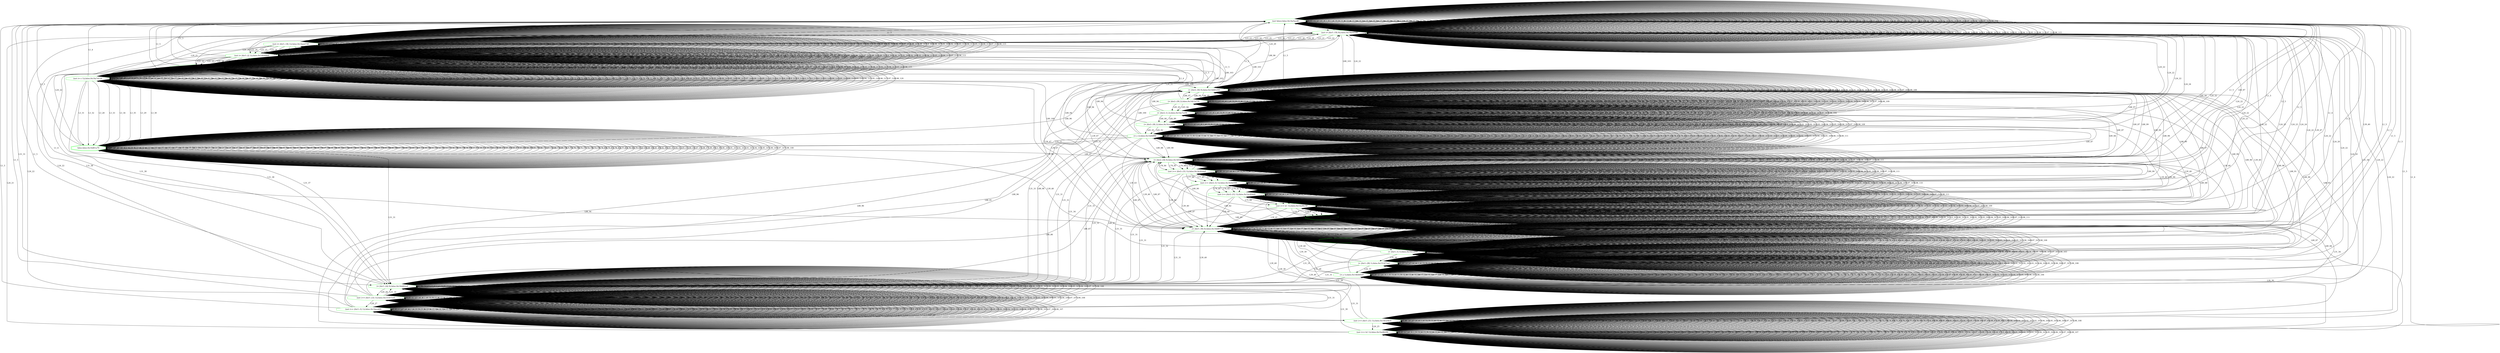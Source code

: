 digraph G {
0[label="(not false),false,0x14a5acd0", color=green,shape=octagon];
1[label="(not (= |thr1::19| 0)),false,0x14aed160", color=green,shape=octagon];
2[label="(not (= |thr1::18| 1)),false,0x14aed740", color=green,shape=octagon];
3[label="(not (= |thr1::2| 1)),false,0x14b9f860", color=green,shape=octagon];
4[label="(not (= |thr1::17| 1)),false,0x14b9f9a0", color=green,shape=octagon];
5[label="(not (= x 1)),false,0x14a7d150", color=green,shape=octagon];
6[label="false,false,0x14d61a70", color=green,shape=doubleoctagon];
7[label="(= |thr1::24| 0),false,0x14b802e0", color=green,shape=octagon];
8[label="(not (>= |thr1::23| 1)),false,0x151471e0", color=green,shape=octagon];
9[label="(not (>= |thr1::3| 1)),false,0x14aca6f0", color=green,shape=octagon];
10[label="(not (>= |thr1::21| 1)),false,0x14ca3bc0", color=green,shape=octagon];
11[label="(not (>= b2 1)),false,0x14a96290", color=green,shape=octagon];
12[label="(= |thr1::30| 0),false,0x14b80120", color=green,shape=octagon];
13[label="(= |thr1::29| 1),false,0x14c69340", color=green,shape=octagon];
14[label="(= |thr1::1| 1),false,0x14cc2f90", color=green,shape=octagon];
15[label="(= |thr1::28| 1),false,0x151473a0", color=green,shape=octagon];
16[label="(= y 1),false,0x14b440e0", color=green,shape=octagon];
17[label="(= |thr2::24| 0),false,0x14f34d50", color=green,shape=octagon];
18[label="(not (>= |thr2::23| 1)),false,0x14c92da0", color=green,shape=octagon];
19[label="(not (>= |thr2::3| 1)),false,0x14cbd360", color=green,shape=octagon];
20[label="(not (>= |thr2::21| 1)),false,0x14c92be0", color=green,shape=octagon];
21[label="(not (>= b1 1)),false,0x14a90c50", color=green,shape=octagon];
22[label="true,false,0x14b073a0", color=green,shape=octagon];
23[label="(= |thr2::30| 0),false,0x14d61250", color=green,shape=octagon];
24[label="(= |thr2::29| 2),false,0x14b7a770", color=green,shape=octagon];
25[label="(= |thr2::1| 2),false,0x14a7ce50", color=green,shape=octagon];
26[label="(= |thr2::28| 2),false,0x14ca3a00", color=green,shape=octagon];
27[label="(= y 2),false,0x14d4ff90", color=green,shape=octagon];
0->0 [label="0_0"];
0->0 [label="1_1"];
0->0 [label="2_2"];
0->0 [label="3_3"];
0->0 [label="4_4"];
0->0 [label="L1_5"];
0->0 [label="L1_6"];
0->0 [label="L10_7"];
0->0 [label="L11_8"];
0->0 [label="L12_9"];
0->0 [label="L13_10"];
0->0 [label="L14_11"];
0->0 [label="L15_12"];
0->0 [label="L16_13"];
0->0 [label="L17_14"];
0->0 [label="L18_15"];
0->0 [label="L19_16"];
0->0 [label="L2_17"];
0->0 [label="L20_18"];
0->0 [label="L21_19"];
0->0 [label="L22_20"];
0->0 [label="L23_21"];
0->1 [label="L24_22"];
0->0 [label="L24_23"];
0->0 [label="L25_24"];
0->0 [label="L26_25"];
0->0 [label="L27_26"];
0->0 [label="L28_27"];
0->0 [label="L29_28"];
0->0 [label="L3_29"];
0->0 [label="L30_30"];
0->7 [label="L31_31"];
0->0 [label="L31_32"];
0->0 [label="L32_33"];
0->0 [label="L33_34"];
0->0 [label="L34_35"];
0->0 [label="L35_36"];
0->0 [label="L36_37"];
0->0 [label="L37_38"];
0->0 [label="L38_39"];
0->12 [label="L39_40"];
0->0 [label="L39_41"];
0->0 [label="L4_42"];
0->0 [label="L40_43"];
0->0 [label="L41_44"];
0->0 [label="L42_45"];
0->0 [label="L43_46"];
0->0 [label="L44_47"];
0->0 [label="L45_48"];
0->0 [label="L46_49"];
0->0 [label="L47_50"];
0->0 [label="L48_51"];
0->0 [label="L49_52"];
0->0 [label="L5_53"];
0->0 [label="L50_54"];
0->0 [label="L51_55"];
0->0 [label="L52_56"];
0->0 [label="L53_57"];
0->0 [label="L54_58"];
0->0 [label="L55_59"];
0->0 [label="L56_60"];
0->0 [label="L57_61"];
0->0 [label="L58_62"];
0->0 [label="L59_63"];
0->0 [label="L6_64"];
0->0 [label="L60_65"];
0->0 [label="L61_66"];
0->0 [label="L62_67"];
0->0 [label="L63_68"];
0->0 [label="L64_69"];
0->0 [label="L65_70"];
0->0 [label="L66_71"];
0->0 [label="L67_72"];
0->0 [label="L68_73"];
0->0 [label="L69_74"];
0->0 [label="L7_75"];
0->0 [label="L70_76"];
0->0 [label="L71_77"];
0->0 [label="L72_78"];
0->0 [label="L73_79"];
0->0 [label="L74_80"];
0->0 [label="L75_81"];
0->0 [label="L76_82"];
0->0 [label="L77_83"];
0->0 [label="L78_84"];
0->0 [label="L79_85"];
0->0 [label="L8_86"];
0->17 [label="L80_87"];
0->0 [label="L80_88"];
0->0 [label="L81_89"];
0->0 [label="L82_90"];
0->0 [label="L83_91"];
0->0 [label="L84_92"];
0->0 [label="L85_93"];
0->0 [label="L86_94"];
0->0 [label="L87_95"];
0->23 [label="L88_96"];
0->0 [label="L88_97"];
0->0 [label="L89_98"];
0->0 [label="L9_99"];
0->0 [label="L90_100"];
0->0 [label="L91_101"];
0->0 [label="L92_102"];
0->0 [label="L93_103"];
0->0 [label="L94_104"];
0->0 [label="L95_105"];
0->0 [label="L96_106"];
0->0 [label="L97_107"];
0->0 [label="L98_108"];
1->1 [label="0_0"];
1->1 [label="1_1"];
1->1 [label="2_2"];
1->1 [label="3_3"];
1->1 [label="4_4"];
1->0 [label="L1_5"];
1->1 [label="L1_6"];
1->1 [label="L10_7"];
1->1 [label="L11_8"];
1->1 [label="L12_9"];
1->1 [label="L13_10"];
1->1 [label="L14_11"];
1->1 [label="L15_12"];
1->1 [label="L16_13"];
1->1 [label="L17_14"];
1->1 [label="L18_15"];
1->1 [label="L19_16"];
1->1 [label="L2_17"];
1->1 [label="L20_18"];
1->1 [label="L21_19"];
1->1 [label="L22_20"];
1->2 [label="L23_21"];
1->2 [label="L23_22"];
1->2 [label="L23_23"];
1->2 [label="L23_24"];
1->2 [label="L23_25"];
1->2 [label="L23_26"];
1->2 [label="L23_27"];
1->2 [label="L23_28"];
1->1 [label="L24_29"];
1->1 [label="L24_30"];
1->1 [label="L25_31"];
1->1 [label="L26_32"];
1->1 [label="L27_33"];
1->1 [label="L28_34"];
1->1 [label="L29_35"];
1->1 [label="L3_36"];
1->1 [label="L30_37"];
1->7 [label="L31_38"];
1->1 [label="L31_39"];
1->1 [label="L32_40"];
1->1 [label="L33_41"];
1->1 [label="L34_42"];
1->1 [label="L35_43"];
1->1 [label="L36_44"];
1->1 [label="L37_45"];
1->1 [label="L38_46"];
1->12 [label="L39_47"];
1->1 [label="L39_48"];
1->1 [label="L4_49"];
1->1 [label="L40_50"];
1->1 [label="L41_51"];
1->1 [label="L42_52"];
1->1 [label="L43_53"];
1->1 [label="L44_54"];
1->1 [label="L45_55"];
1->1 [label="L46_56"];
1->1 [label="L47_57"];
1->1 [label="L48_58"];
1->1 [label="L49_59"];
1->1 [label="L5_60"];
1->1 [label="L50_61"];
1->1 [label="L51_62"];
1->1 [label="L52_63"];
1->1 [label="L53_64"];
1->1 [label="L54_65"];
1->1 [label="L55_66"];
1->1 [label="L56_67"];
1->1 [label="L57_68"];
1->1 [label="L58_69"];
1->1 [label="L59_70"];
1->1 [label="L6_71"];
1->1 [label="L60_72"];
1->1 [label="L61_73"];
1->1 [label="L62_74"];
1->1 [label="L63_75"];
1->1 [label="L64_76"];
1->1 [label="L65_77"];
1->1 [label="L66_78"];
1->1 [label="L67_79"];
1->1 [label="L68_80"];
1->1 [label="L69_81"];
1->1 [label="L7_82"];
1->1 [label="L70_83"];
1->1 [label="L71_84"];
1->1 [label="L72_85"];
1->1 [label="L73_86"];
1->1 [label="L74_87"];
1->1 [label="L75_88"];
1->1 [label="L76_89"];
1->1 [label="L77_90"];
1->1 [label="L78_91"];
1->1 [label="L79_92"];
1->1 [label="L8_93"];
1->17 [label="L80_94"];
1->1 [label="L80_95"];
1->1 [label="L81_96"];
1->1 [label="L82_97"];
1->1 [label="L83_98"];
1->1 [label="L84_99"];
1->1 [label="L85_100"];
1->1 [label="L86_101"];
1->1 [label="L87_102"];
1->23 [label="L88_103"];
1->1 [label="L88_104"];
1->1 [label="L89_105"];
1->1 [label="L9_106"];
1->1 [label="L90_107"];
1->1 [label="L91_108"];
1->1 [label="L92_109"];
1->1 [label="L93_110"];
1->1 [label="L94_111"];
1->1 [label="L95_112"];
1->1 [label="L96_113"];
1->1 [label="L97_114"];
1->1 [label="L98_115"];
2->2 [label="0_0"];
2->2 [label="1_1"];
2->2 [label="2_2"];
2->2 [label="3_3"];
2->2 [label="4_4"];
2->0 [label="L1_5"];
2->2 [label="L1_6"];
2->2 [label="L10_7"];
2->2 [label="L11_8"];
2->2 [label="L12_9"];
2->2 [label="L13_10"];
2->2 [label="L14_11"];
2->2 [label="L15_12"];
2->2 [label="L16_13"];
2->2 [label="L17_14"];
2->2 [label="L18_15"];
2->2 [label="L19_16"];
2->2 [label="L2_17"];
2->2 [label="L20_18"];
2->2 [label="L21_19"];
2->3 [label="L22_20"];
2->3 [label="L22_21"];
2->3 [label="L22_22"];
2->3 [label="L22_23"];
2->3 [label="L22_24"];
2->3 [label="L22_25"];
2->3 [label="L22_26"];
2->3 [label="L22_27"];
2->2 [label="L23_28"];
2->1 [label="L24_29"];
2->2 [label="L24_30"];
2->2 [label="L25_31"];
2->2 [label="L26_32"];
2->2 [label="L27_33"];
2->2 [label="L28_34"];
2->2 [label="L29_35"];
2->2 [label="L3_36"];
2->2 [label="L30_37"];
2->7 [label="L31_38"];
2->2 [label="L31_39"];
2->2 [label="L32_40"];
2->2 [label="L33_41"];
2->2 [label="L34_42"];
2->2 [label="L35_43"];
2->2 [label="L36_44"];
2->2 [label="L37_45"];
2->2 [label="L38_46"];
2->12 [label="L39_47"];
2->2 [label="L39_48"];
2->2 [label="L4_49"];
2->2 [label="L40_50"];
2->2 [label="L41_51"];
2->2 [label="L42_52"];
2->2 [label="L43_53"];
2->2 [label="L44_54"];
2->2 [label="L45_55"];
2->2 [label="L46_56"];
2->2 [label="L47_57"];
2->2 [label="L48_58"];
2->2 [label="L49_59"];
2->2 [label="L5_60"];
2->2 [label="L50_61"];
2->2 [label="L51_62"];
2->2 [label="L52_63"];
2->2 [label="L53_64"];
2->2 [label="L54_65"];
2->2 [label="L55_66"];
2->2 [label="L56_67"];
2->2 [label="L57_68"];
2->2 [label="L58_69"];
2->2 [label="L59_70"];
2->2 [label="L6_71"];
2->2 [label="L60_72"];
2->2 [label="L61_73"];
2->2 [label="L62_74"];
2->2 [label="L63_75"];
2->2 [label="L64_76"];
2->2 [label="L65_77"];
2->2 [label="L66_78"];
2->2 [label="L67_79"];
2->2 [label="L68_80"];
2->2 [label="L69_81"];
2->2 [label="L7_82"];
2->2 [label="L70_83"];
2->2 [label="L71_84"];
2->2 [label="L72_85"];
2->2 [label="L73_86"];
2->2 [label="L74_87"];
2->2 [label="L75_88"];
2->2 [label="L76_89"];
2->2 [label="L77_90"];
2->2 [label="L78_91"];
2->2 [label="L79_92"];
2->2 [label="L8_93"];
2->17 [label="L80_94"];
2->2 [label="L80_95"];
2->2 [label="L81_96"];
2->2 [label="L82_97"];
2->2 [label="L83_98"];
2->2 [label="L84_99"];
2->2 [label="L85_100"];
2->2 [label="L86_101"];
2->2 [label="L87_102"];
2->23 [label="L88_103"];
2->2 [label="L88_104"];
2->2 [label="L89_105"];
2->2 [label="L9_106"];
2->2 [label="L90_107"];
2->2 [label="L91_108"];
2->2 [label="L92_109"];
2->2 [label="L93_110"];
2->2 [label="L94_111"];
2->2 [label="L95_112"];
2->2 [label="L96_113"];
2->2 [label="L97_114"];
2->2 [label="L98_115"];
3->3 [label="0_0"];
3->3 [label="1_1"];
3->3 [label="2_2"];
3->3 [label="3_3"];
3->3 [label="4_4"];
3->0 [label="L1_5"];
3->3 [label="L1_6"];
3->3 [label="L10_7"];
3->3 [label="L11_8"];
3->3 [label="L12_9"];
3->3 [label="L13_10"];
3->3 [label="L14_11"];
3->3 [label="L15_12"];
3->3 [label="L16_13"];
3->3 [label="L17_14"];
3->3 [label="L18_15"];
3->3 [label="L19_16"];
3->3 [label="L2_17"];
3->3 [label="L20_18"];
3->4 [label="L21_19"];
3->4 [label="L21_20"];
3->4 [label="L21_21"];
3->4 [label="L21_22"];
3->4 [label="L21_23"];
3->4 [label="L21_24"];
3->4 [label="L21_25"];
3->4 [label="L21_26"];
3->3 [label="L22_27"];
3->3 [label="L23_28"];
3->1 [label="L24_29"];
3->3 [label="L24_30"];
3->3 [label="L25_31"];
3->3 [label="L26_32"];
3->3 [label="L27_33"];
3->3 [label="L28_34"];
3->3 [label="L29_35"];
3->3 [label="L3_36"];
3->3 [label="L30_37"];
3->7 [label="L31_38"];
3->3 [label="L31_39"];
3->3 [label="L32_40"];
3->3 [label="L33_41"];
3->3 [label="L34_42"];
3->3 [label="L35_43"];
3->3 [label="L36_44"];
3->3 [label="L37_45"];
3->3 [label="L38_46"];
3->12 [label="L39_47"];
3->3 [label="L39_48"];
3->3 [label="L4_49"];
3->3 [label="L40_50"];
3->3 [label="L41_51"];
3->3 [label="L42_52"];
3->3 [label="L43_53"];
3->3 [label="L44_54"];
3->3 [label="L45_55"];
3->3 [label="L46_56"];
3->3 [label="L47_57"];
3->3 [label="L48_58"];
3->3 [label="L49_59"];
3->3 [label="L5_60"];
3->3 [label="L50_61"];
3->3 [label="L51_62"];
3->3 [label="L52_63"];
3->3 [label="L53_64"];
3->3 [label="L54_65"];
3->3 [label="L55_66"];
3->3 [label="L56_67"];
3->3 [label="L57_68"];
3->3 [label="L58_69"];
3->3 [label="L59_70"];
3->3 [label="L6_71"];
3->3 [label="L60_72"];
3->3 [label="L61_73"];
3->3 [label="L62_74"];
3->3 [label="L63_75"];
3->3 [label="L64_76"];
3->3 [label="L65_77"];
3->3 [label="L66_78"];
3->3 [label="L67_79"];
3->3 [label="L68_80"];
3->3 [label="L69_81"];
3->3 [label="L7_82"];
3->3 [label="L70_83"];
3->3 [label="L71_84"];
3->3 [label="L72_85"];
3->3 [label="L73_86"];
3->3 [label="L74_87"];
3->3 [label="L75_88"];
3->3 [label="L76_89"];
3->3 [label="L77_90"];
3->3 [label="L78_91"];
3->3 [label="L79_92"];
3->3 [label="L8_93"];
3->17 [label="L80_94"];
3->3 [label="L80_95"];
3->3 [label="L81_96"];
3->3 [label="L82_97"];
3->3 [label="L83_98"];
3->3 [label="L84_99"];
3->3 [label="L85_100"];
3->3 [label="L86_101"];
3->3 [label="L87_102"];
3->23 [label="L88_103"];
3->3 [label="L88_104"];
3->3 [label="L89_105"];
3->3 [label="L9_106"];
3->3 [label="L90_107"];
3->3 [label="L91_108"];
3->3 [label="L92_109"];
3->3 [label="L93_110"];
3->3 [label="L94_111"];
3->3 [label="L95_112"];
3->3 [label="L96_113"];
3->3 [label="L97_114"];
3->3 [label="L98_115"];
4->4 [label="0_0"];
4->4 [label="1_1"];
4->4 [label="2_2"];
4->4 [label="3_3"];
4->4 [label="4_4"];
4->0 [label="L1_5"];
4->4 [label="L1_6"];
4->4 [label="L10_7"];
4->4 [label="L11_8"];
4->4 [label="L12_9"];
4->4 [label="L13_10"];
4->4 [label="L14_11"];
4->4 [label="L15_12"];
4->4 [label="L16_13"];
4->4 [label="L17_14"];
4->4 [label="L18_15"];
4->4 [label="L19_16"];
4->4 [label="L2_17"];
4->5 [label="L20_18"];
4->5 [label="L20_19"];
4->5 [label="L20_20"];
4->5 [label="L20_21"];
4->5 [label="L20_22"];
4->5 [label="L20_23"];
4->5 [label="L20_24"];
4->5 [label="L20_25"];
4->4 [label="L21_26"];
4->4 [label="L22_27"];
4->4 [label="L23_28"];
4->1 [label="L24_29"];
4->4 [label="L24_30"];
4->4 [label="L25_31"];
4->4 [label="L26_32"];
4->4 [label="L27_33"];
4->4 [label="L28_34"];
4->4 [label="L29_35"];
4->4 [label="L3_36"];
4->4 [label="L30_37"];
4->7 [label="L31_38"];
4->4 [label="L31_39"];
4->4 [label="L32_40"];
4->4 [label="L33_41"];
4->4 [label="L34_42"];
4->4 [label="L35_43"];
4->4 [label="L36_44"];
4->4 [label="L37_45"];
4->4 [label="L38_46"];
4->12 [label="L39_47"];
4->4 [label="L39_48"];
4->4 [label="L4_49"];
4->4 [label="L40_50"];
4->4 [label="L41_51"];
4->4 [label="L42_52"];
4->4 [label="L43_53"];
4->4 [label="L44_54"];
4->4 [label="L45_55"];
4->4 [label="L46_56"];
4->4 [label="L47_57"];
4->4 [label="L48_58"];
4->4 [label="L49_59"];
4->4 [label="L5_60"];
4->4 [label="L50_61"];
4->4 [label="L51_62"];
4->4 [label="L52_63"];
4->4 [label="L53_64"];
4->4 [label="L54_65"];
4->4 [label="L55_66"];
4->4 [label="L56_67"];
4->4 [label="L57_68"];
4->4 [label="L58_69"];
4->4 [label="L59_70"];
4->4 [label="L6_71"];
4->4 [label="L60_72"];
4->4 [label="L61_73"];
4->4 [label="L62_74"];
4->4 [label="L63_75"];
4->4 [label="L64_76"];
4->4 [label="L65_77"];
4->4 [label="L66_78"];
4->4 [label="L67_79"];
4->4 [label="L68_80"];
4->4 [label="L69_81"];
4->4 [label="L7_82"];
4->4 [label="L70_83"];
4->4 [label="L71_84"];
4->4 [label="L72_85"];
4->4 [label="L73_86"];
4->4 [label="L74_87"];
4->4 [label="L75_88"];
4->4 [label="L76_89"];
4->4 [label="L77_90"];
4->4 [label="L78_91"];
4->4 [label="L79_92"];
4->4 [label="L8_93"];
4->17 [label="L80_94"];
4->4 [label="L80_95"];
4->4 [label="L81_96"];
4->4 [label="L82_97"];
4->4 [label="L83_98"];
4->4 [label="L84_99"];
4->4 [label="L85_100"];
4->4 [label="L86_101"];
4->4 [label="L87_102"];
4->23 [label="L88_103"];
4->4 [label="L88_104"];
4->4 [label="L89_105"];
4->4 [label="L9_106"];
4->4 [label="L90_107"];
4->4 [label="L91_108"];
4->4 [label="L92_109"];
4->4 [label="L93_110"];
4->4 [label="L94_111"];
4->4 [label="L95_112"];
4->4 [label="L96_113"];
4->4 [label="L97_114"];
4->4 [label="L98_115"];
5->5 [label="0_0"];
5->5 [label="2_1"];
5->5 [label="3_2"];
5->5 [label="4_3"];
5->0 [label="L1_4"];
5->5 [label="L1_5"];
5->5 [label="L10_6"];
5->5 [label="L11_7"];
5->5 [label="L12_8"];
5->5 [label="L13_9"];
5->5 [label="L14_10"];
5->5 [label="L15_11"];
5->5 [label="L16_12"];
5->5 [label="L17_13"];
5->5 [label="L18_14"];
5->5 [label="L19_15"];
5->5 [label="L2_16"];
5->5 [label="L20_17"];
5->5 [label="L21_18"];
5->5 [label="L22_19"];
5->5 [label="L23_20"];
5->1 [label="L24_21"];
5->5 [label="L24_22"];
5->5 [label="L25_23"];
5->5 [label="L26_24"];
5->5 [label="L27_25"];
5->5 [label="L28_26"];
5->5 [label="L29_27"];
5->6 [label="L3_28"];
5->6 [label="L3_29"];
5->6 [label="L3_30"];
5->6 [label="L3_31"];
5->6 [label="L3_32"];
5->6 [label="L3_33"];
5->6 [label="L3_34"];
5->6 [label="L3_35"];
5->5 [label="L30_36"];
5->7 [label="L31_37"];
5->5 [label="L31_38"];
5->5 [label="L32_39"];
5->5 [label="L33_40"];
5->5 [label="L34_41"];
5->5 [label="L35_42"];
5->5 [label="L36_43"];
5->5 [label="L37_44"];
5->5 [label="L38_45"];
5->12 [label="L39_46"];
5->5 [label="L39_47"];
5->5 [label="L4_48"];
5->5 [label="L40_49"];
5->5 [label="L41_50"];
5->5 [label="L42_51"];
5->5 [label="L43_52"];
5->5 [label="L44_53"];
5->5 [label="L45_54"];
5->5 [label="L46_55"];
5->5 [label="L47_56"];
5->5 [label="L48_57"];
5->5 [label="L49_58"];
5->5 [label="L5_59"];
5->5 [label="L50_60"];
5->5 [label="L51_61"];
5->5 [label="L53_62"];
5->5 [label="L54_63"];
5->5 [label="L55_64"];
5->5 [label="L56_65"];
5->5 [label="L57_66"];
5->5 [label="L58_67"];
5->5 [label="L59_68"];
5->5 [label="L6_69"];
5->5 [label="L60_70"];
5->5 [label="L61_71"];
5->5 [label="L62_72"];
5->5 [label="L63_73"];
5->5 [label="L64_74"];
5->5 [label="L65_75"];
5->5 [label="L66_76"];
5->5 [label="L67_77"];
5->5 [label="L68_78"];
5->5 [label="L69_79"];
5->5 [label="L7_80"];
5->5 [label="L70_81"];
5->5 [label="L71_82"];
5->5 [label="L72_83"];
5->5 [label="L73_84"];
5->5 [label="L73_85"];
5->5 [label="L73_86"];
5->5 [label="L73_87"];
5->5 [label="L73_88"];
5->5 [label="L73_89"];
5->5 [label="L73_90"];
5->5 [label="L73_91"];
5->5 [label="L73_92"];
5->5 [label="L74_93"];
5->5 [label="L75_94"];
5->5 [label="L76_95"];
5->5 [label="L77_96"];
5->5 [label="L78_97"];
5->5 [label="L79_98"];
5->5 [label="L8_99"];
5->17 [label="L80_100"];
5->5 [label="L80_101"];
5->5 [label="L81_102"];
5->5 [label="L82_103"];
5->5 [label="L83_104"];
5->5 [label="L84_105"];
5->5 [label="L85_106"];
5->5 [label="L86_107"];
5->5 [label="L87_108"];
5->23 [label="L88_109"];
5->5 [label="L88_110"];
5->5 [label="L89_111"];
5->5 [label="L9_112"];
5->5 [label="L9_113"];
5->5 [label="L9_114"];
5->5 [label="L9_115"];
5->5 [label="L9_116"];
5->5 [label="L9_117"];
5->5 [label="L9_118"];
5->5 [label="L9_119"];
5->5 [label="L9_120"];
5->5 [label="L90_121"];
5->5 [label="L91_122"];
5->5 [label="L92_123"];
5->5 [label="L93_124"];
5->5 [label="L94_125"];
5->5 [label="L95_126"];
5->5 [label="L96_127"];
5->5 [label="L97_128"];
5->5 [label="L98_129"];
6->6 [label="0_0"];
6->6 [label="1_1"];
6->6 [label="2_2"];
6->6 [label="3_3"];
6->6 [label="4_4"];
6->0 [label="L1_5"];
6->6 [label="L1_6"];
6->6 [label="L10_7"];
6->6 [label="L11_8"];
6->6 [label="L12_9"];
6->6 [label="L13_10"];
6->6 [label="L14_11"];
6->6 [label="L15_12"];
6->6 [label="L16_13"];
6->6 [label="L17_14"];
6->6 [label="L18_15"];
6->6 [label="L19_16"];
6->6 [label="L2_17"];
6->6 [label="L20_18"];
6->6 [label="L21_19"];
6->6 [label="L22_20"];
6->6 [label="L23_21"];
6->1 [label="L24_22"];
6->6 [label="L24_23"];
6->6 [label="L25_24"];
6->6 [label="L26_25"];
6->6 [label="L27_26"];
6->6 [label="L28_27"];
6->6 [label="L29_28"];
6->6 [label="L3_29"];
6->6 [label="L30_30"];
6->7 [label="L31_31"];
6->6 [label="L31_32"];
6->6 [label="L32_33"];
6->6 [label="L33_34"];
6->6 [label="L34_35"];
6->6 [label="L35_36"];
6->6 [label="L36_37"];
6->6 [label="L37_38"];
6->6 [label="L38_39"];
6->12 [label="L39_40"];
6->6 [label="L39_41"];
6->6 [label="L4_42"];
6->6 [label="L40_43"];
6->6 [label="L41_44"];
6->6 [label="L42_45"];
6->6 [label="L43_46"];
6->6 [label="L44_47"];
6->6 [label="L45_48"];
6->6 [label="L46_49"];
6->6 [label="L47_50"];
6->6 [label="L48_51"];
6->6 [label="L49_52"];
6->6 [label="L5_53"];
6->6 [label="L50_54"];
6->6 [label="L51_55"];
6->6 [label="L52_56"];
6->6 [label="L53_57"];
6->6 [label="L54_58"];
6->6 [label="L55_59"];
6->6 [label="L56_60"];
6->6 [label="L57_61"];
6->6 [label="L58_62"];
6->6 [label="L59_63"];
6->6 [label="L6_64"];
6->6 [label="L60_65"];
6->6 [label="L61_66"];
6->6 [label="L62_67"];
6->6 [label="L63_68"];
6->6 [label="L64_69"];
6->6 [label="L65_70"];
6->6 [label="L66_71"];
6->6 [label="L67_72"];
6->6 [label="L68_73"];
6->6 [label="L69_74"];
6->6 [label="L7_75"];
6->6 [label="L70_76"];
6->6 [label="L71_77"];
6->6 [label="L72_78"];
6->6 [label="L73_79"];
6->6 [label="L74_80"];
6->6 [label="L75_81"];
6->6 [label="L76_82"];
6->6 [label="L77_83"];
6->6 [label="L78_84"];
6->6 [label="L79_85"];
6->6 [label="L8_86"];
6->17 [label="L80_87"];
6->6 [label="L80_88"];
6->6 [label="L81_89"];
6->6 [label="L82_90"];
6->6 [label="L83_91"];
6->6 [label="L84_92"];
6->6 [label="L85_93"];
6->6 [label="L86_94"];
6->6 [label="L87_95"];
6->23 [label="L88_96"];
6->6 [label="L88_97"];
6->6 [label="L89_98"];
6->6 [label="L9_99"];
6->6 [label="L90_100"];
6->6 [label="L91_101"];
6->6 [label="L92_102"];
6->6 [label="L93_103"];
6->6 [label="L94_104"];
6->6 [label="L95_105"];
6->6 [label="L96_106"];
6->6 [label="L97_107"];
6->6 [label="L98_108"];
7->7 [label="0_0"];
7->7 [label="1_1"];
7->7 [label="2_2"];
7->7 [label="3_3"];
7->7 [label="4_4"];
7->0 [label="L1_5"];
7->7 [label="L1_6"];
7->7 [label="L10_7"];
7->7 [label="L11_8"];
7->7 [label="L12_9"];
7->7 [label="L13_10"];
7->7 [label="L14_11"];
7->7 [label="L15_12"];
7->7 [label="L16_13"];
7->7 [label="L17_14"];
7->7 [label="L18_15"];
7->7 [label="L19_16"];
7->7 [label="L2_17"];
7->7 [label="L20_18"];
7->7 [label="L21_19"];
7->7 [label="L22_20"];
7->7 [label="L23_21"];
7->1 [label="L24_22"];
7->7 [label="L24_23"];
7->7 [label="L25_24"];
7->7 [label="L26_25"];
7->7 [label="L27_26"];
7->7 [label="L28_27"];
7->8 [label="L29_28"];
7->7 [label="L3_29"];
7->7 [label="L30_30"];
7->7 [label="L31_31"];
7->7 [label="L31_32"];
7->7 [label="L32_33"];
7->7 [label="L33_34"];
7->7 [label="L34_35"];
7->7 [label="L35_36"];
7->7 [label="L36_37"];
7->7 [label="L37_38"];
7->7 [label="L38_39"];
7->12 [label="L39_40"];
7->7 [label="L39_41"];
7->7 [label="L4_42"];
7->7 [label="L40_43"];
7->7 [label="L41_44"];
7->7 [label="L42_45"];
7->7 [label="L43_46"];
7->7 [label="L44_47"];
7->7 [label="L45_48"];
7->7 [label="L46_49"];
7->7 [label="L47_50"];
7->7 [label="L48_51"];
7->7 [label="L49_52"];
7->7 [label="L5_53"];
7->7 [label="L50_54"];
7->7 [label="L51_55"];
7->7 [label="L52_56"];
7->7 [label="L53_57"];
7->7 [label="L54_58"];
7->7 [label="L55_59"];
7->7 [label="L56_60"];
7->7 [label="L57_61"];
7->7 [label="L58_62"];
7->7 [label="L59_63"];
7->7 [label="L6_64"];
7->7 [label="L60_65"];
7->7 [label="L61_66"];
7->7 [label="L62_67"];
7->7 [label="L63_68"];
7->7 [label="L64_69"];
7->7 [label="L65_70"];
7->7 [label="L66_71"];
7->7 [label="L67_72"];
7->7 [label="L68_73"];
7->7 [label="L69_74"];
7->7 [label="L7_75"];
7->7 [label="L70_76"];
7->7 [label="L71_77"];
7->7 [label="L72_78"];
7->7 [label="L73_79"];
7->7 [label="L74_80"];
7->7 [label="L75_81"];
7->7 [label="L76_82"];
7->7 [label="L77_83"];
7->7 [label="L78_84"];
7->7 [label="L79_85"];
7->7 [label="L8_86"];
7->17 [label="L80_87"];
7->7 [label="L80_88"];
7->7 [label="L81_89"];
7->7 [label="L82_90"];
7->7 [label="L83_91"];
7->7 [label="L84_92"];
7->7 [label="L85_93"];
7->7 [label="L86_94"];
7->7 [label="L87_95"];
7->23 [label="L88_96"];
7->7 [label="L88_97"];
7->7 [label="L89_98"];
7->7 [label="L9_99"];
7->7 [label="L90_100"];
7->7 [label="L91_101"];
7->7 [label="L92_102"];
7->7 [label="L93_103"];
7->7 [label="L94_104"];
7->7 [label="L95_105"];
7->7 [label="L96_106"];
7->7 [label="L97_107"];
7->7 [label="L98_108"];
8->8 [label="0_0"];
8->8 [label="1_1"];
8->8 [label="2_2"];
8->8 [label="3_3"];
8->8 [label="4_4"];
8->0 [label="L1_5"];
8->8 [label="L1_6"];
8->8 [label="L10_7"];
8->8 [label="L11_8"];
8->8 [label="L12_9"];
8->8 [label="L13_10"];
8->8 [label="L14_11"];
8->8 [label="L15_12"];
8->8 [label="L16_13"];
8->8 [label="L17_14"];
8->8 [label="L18_15"];
8->8 [label="L19_16"];
8->8 [label="L2_17"];
8->8 [label="L20_18"];
8->8 [label="L21_19"];
8->8 [label="L22_20"];
8->8 [label="L23_21"];
8->1 [label="L24_22"];
8->8 [label="L24_23"];
8->8 [label="L25_24"];
8->8 [label="L26_25"];
8->8 [label="L27_26"];
8->9 [label="L28_27"];
8->8 [label="L29_28"];
8->8 [label="L3_29"];
8->8 [label="L30_30"];
8->7 [label="L31_31"];
8->8 [label="L31_32"];
8->8 [label="L32_33"];
8->8 [label="L33_34"];
8->8 [label="L34_35"];
8->8 [label="L35_36"];
8->8 [label="L36_37"];
8->8 [label="L37_38"];
8->8 [label="L38_39"];
8->12 [label="L39_40"];
8->8 [label="L39_41"];
8->8 [label="L4_42"];
8->8 [label="L40_43"];
8->8 [label="L41_44"];
8->8 [label="L42_45"];
8->8 [label="L43_46"];
8->8 [label="L44_47"];
8->8 [label="L45_48"];
8->8 [label="L46_49"];
8->8 [label="L47_50"];
8->8 [label="L48_51"];
8->8 [label="L49_52"];
8->8 [label="L5_53"];
8->8 [label="L50_54"];
8->8 [label="L51_55"];
8->8 [label="L52_56"];
8->8 [label="L53_57"];
8->8 [label="L54_58"];
8->8 [label="L55_59"];
8->8 [label="L56_60"];
8->8 [label="L57_61"];
8->8 [label="L58_62"];
8->8 [label="L59_63"];
8->8 [label="L6_64"];
8->8 [label="L60_65"];
8->8 [label="L61_66"];
8->8 [label="L62_67"];
8->8 [label="L63_68"];
8->8 [label="L64_69"];
8->8 [label="L65_70"];
8->8 [label="L66_71"];
8->8 [label="L67_72"];
8->8 [label="L68_73"];
8->8 [label="L69_74"];
8->8 [label="L7_75"];
8->8 [label="L70_76"];
8->8 [label="L71_77"];
8->8 [label="L72_78"];
8->8 [label="L73_79"];
8->8 [label="L74_80"];
8->8 [label="L75_81"];
8->8 [label="L76_82"];
8->8 [label="L77_83"];
8->8 [label="L78_84"];
8->8 [label="L79_85"];
8->8 [label="L8_86"];
8->17 [label="L80_87"];
8->8 [label="L80_88"];
8->8 [label="L81_89"];
8->8 [label="L82_90"];
8->8 [label="L83_91"];
8->8 [label="L84_92"];
8->8 [label="L85_93"];
8->8 [label="L86_94"];
8->8 [label="L87_95"];
8->23 [label="L88_96"];
8->8 [label="L88_97"];
8->8 [label="L89_98"];
8->8 [label="L9_99"];
8->8 [label="L90_100"];
8->8 [label="L91_101"];
8->8 [label="L92_102"];
8->8 [label="L93_103"];
8->8 [label="L94_104"];
8->8 [label="L95_105"];
8->8 [label="L96_106"];
8->8 [label="L97_107"];
8->8 [label="L98_108"];
9->9 [label="0_0"];
9->9 [label="1_1"];
9->9 [label="2_2"];
9->9 [label="3_3"];
9->9 [label="4_4"];
9->0 [label="L1_5"];
9->9 [label="L1_6"];
9->9 [label="L10_7"];
9->9 [label="L11_8"];
9->9 [label="L12_9"];
9->9 [label="L13_10"];
9->9 [label="L14_11"];
9->9 [label="L15_12"];
9->9 [label="L16_13"];
9->9 [label="L17_14"];
9->9 [label="L18_15"];
9->9 [label="L19_16"];
9->9 [label="L2_17"];
9->9 [label="L20_18"];
9->9 [label="L21_19"];
9->9 [label="L22_20"];
9->9 [label="L23_21"];
9->1 [label="L24_22"];
9->9 [label="L24_23"];
9->9 [label="L25_24"];
9->9 [label="L26_25"];
9->10 [label="L27_26"];
9->9 [label="L28_27"];
9->9 [label="L29_28"];
9->9 [label="L3_29"];
9->9 [label="L30_30"];
9->7 [label="L31_31"];
9->9 [label="L31_32"];
9->9 [label="L32_33"];
9->9 [label="L34_34"];
9->9 [label="L35_35"];
9->9 [label="L36_36"];
9->9 [label="L37_37"];
9->9 [label="L38_38"];
9->12 [label="L39_39"];
9->9 [label="L39_40"];
9->9 [label="L4_41"];
9->9 [label="L40_42"];
9->9 [label="L41_43"];
9->9 [label="L42_44"];
9->9 [label="L43_45"];
9->9 [label="L44_46"];
9->9 [label="L45_47"];
9->9 [label="L46_48"];
9->9 [label="L47_49"];
9->9 [label="L48_50"];
9->9 [label="L49_51"];
9->9 [label="L5_52"];
9->9 [label="L50_53"];
9->9 [label="L51_54"];
9->9 [label="L52_55"];
9->9 [label="L53_56"];
9->9 [label="L54_57"];
9->9 [label="L55_58"];
9->9 [label="L56_59"];
9->9 [label="L57_60"];
9->9 [label="L58_61"];
9->9 [label="L59_62"];
9->9 [label="L6_63"];
9->9 [label="L60_64"];
9->9 [label="L61_65"];
9->9 [label="L62_66"];
9->9 [label="L63_67"];
9->9 [label="L64_68"];
9->9 [label="L65_69"];
9->9 [label="L66_70"];
9->9 [label="L67_71"];
9->9 [label="L68_72"];
9->9 [label="L69_73"];
9->9 [label="L7_74"];
9->9 [label="L70_75"];
9->9 [label="L71_76"];
9->9 [label="L72_77"];
9->9 [label="L73_78"];
9->9 [label="L74_79"];
9->9 [label="L75_80"];
9->9 [label="L76_81"];
9->9 [label="L77_82"];
9->9 [label="L78_83"];
9->9 [label="L79_84"];
9->9 [label="L8_85"];
9->17 [label="L80_86"];
9->9 [label="L80_87"];
9->9 [label="L81_88"];
9->9 [label="L82_89"];
9->9 [label="L83_90"];
9->9 [label="L84_91"];
9->9 [label="L85_92"];
9->9 [label="L86_93"];
9->9 [label="L87_94"];
9->23 [label="L88_95"];
9->9 [label="L88_96"];
9->9 [label="L89_97"];
9->9 [label="L9_98"];
9->9 [label="L90_99"];
9->9 [label="L91_100"];
9->9 [label="L92_101"];
9->9 [label="L93_102"];
9->9 [label="L94_103"];
9->9 [label="L95_104"];
9->9 [label="L96_105"];
9->9 [label="L97_106"];
9->9 [label="L98_107"];
10->10 [label="0_0"];
10->10 [label="1_1"];
10->10 [label="2_2"];
10->10 [label="3_3"];
10->10 [label="4_4"];
10->0 [label="L1_5"];
10->10 [label="L1_6"];
10->10 [label="L10_7"];
10->10 [label="L11_8"];
10->10 [label="L12_9"];
10->10 [label="L13_10"];
10->10 [label="L14_11"];
10->10 [label="L15_12"];
10->10 [label="L16_13"];
10->10 [label="L17_14"];
10->10 [label="L18_15"];
10->10 [label="L19_16"];
10->10 [label="L2_17"];
10->10 [label="L20_18"];
10->10 [label="L21_19"];
10->10 [label="L22_20"];
10->10 [label="L23_21"];
10->1 [label="L24_22"];
10->10 [label="L24_23"];
10->10 [label="L25_24"];
10->11 [label="L26_25"];
10->10 [label="L27_26"];
10->10 [label="L28_27"];
10->10 [label="L29_28"];
10->10 [label="L3_29"];
10->10 [label="L30_30"];
10->7 [label="L31_31"];
10->10 [label="L31_32"];
10->10 [label="L32_33"];
10->10 [label="L33_34"];
10->10 [label="L34_35"];
10->10 [label="L35_36"];
10->10 [label="L36_37"];
10->10 [label="L37_38"];
10->10 [label="L38_39"];
10->12 [label="L39_40"];
10->10 [label="L39_41"];
10->10 [label="L4_42"];
10->10 [label="L40_43"];
10->10 [label="L41_44"];
10->10 [label="L42_45"];
10->10 [label="L43_46"];
10->10 [label="L44_47"];
10->10 [label="L45_48"];
10->10 [label="L46_49"];
10->10 [label="L47_50"];
10->10 [label="L48_51"];
10->10 [label="L49_52"];
10->10 [label="L5_53"];
10->10 [label="L50_54"];
10->10 [label="L51_55"];
10->10 [label="L52_56"];
10->10 [label="L53_57"];
10->10 [label="L54_58"];
10->10 [label="L55_59"];
10->10 [label="L56_60"];
10->10 [label="L57_61"];
10->10 [label="L58_62"];
10->10 [label="L59_63"];
10->10 [label="L6_64"];
10->10 [label="L60_65"];
10->10 [label="L61_66"];
10->10 [label="L62_67"];
10->10 [label="L63_68"];
10->10 [label="L64_69"];
10->10 [label="L65_70"];
10->10 [label="L66_71"];
10->10 [label="L67_72"];
10->10 [label="L68_73"];
10->10 [label="L69_74"];
10->10 [label="L7_75"];
10->10 [label="L70_76"];
10->10 [label="L71_77"];
10->10 [label="L72_78"];
10->10 [label="L73_79"];
10->10 [label="L74_80"];
10->10 [label="L75_81"];
10->10 [label="L76_82"];
10->10 [label="L77_83"];
10->10 [label="L78_84"];
10->10 [label="L79_85"];
10->10 [label="L8_86"];
10->17 [label="L80_87"];
10->10 [label="L80_88"];
10->10 [label="L81_89"];
10->10 [label="L82_90"];
10->10 [label="L83_91"];
10->10 [label="L84_92"];
10->10 [label="L85_93"];
10->10 [label="L86_94"];
10->10 [label="L87_95"];
10->23 [label="L88_96"];
10->10 [label="L88_97"];
10->10 [label="L89_98"];
10->10 [label="L9_99"];
10->10 [label="L90_100"];
10->10 [label="L91_101"];
10->10 [label="L92_102"];
10->10 [label="L93_103"];
10->10 [label="L94_104"];
10->10 [label="L95_105"];
10->10 [label="L96_106"];
10->10 [label="L97_107"];
10->10 [label="L98_108"];
11->11 [label="0_0"];
11->11 [label="1_1"];
11->11 [label="2_2"];
11->11 [label="4_3"];
11->0 [label="L1_4"];
11->11 [label="L1_5"];
11->11 [label="L10_6"];
11->11 [label="L11_7"];
11->11 [label="L12_8"];
11->11 [label="L13_9"];
11->11 [label="L14_10"];
11->11 [label="L15_11"];
11->11 [label="L16_12"];
11->11 [label="L17_13"];
11->11 [label="L18_14"];
11->11 [label="L19_15"];
11->11 [label="L2_16"];
11->11 [label="L20_17"];
11->11 [label="L21_18"];
11->11 [label="L22_19"];
11->11 [label="L23_20"];
11->1 [label="L24_21"];
11->11 [label="L24_22"];
11->11 [label="L25_23"];
11->11 [label="L26_24"];
11->11 [label="L27_25"];
11->11 [label="L28_26"];
11->11 [label="L29_27"];
11->11 [label="L3_28"];
11->11 [label="L30_29"];
11->7 [label="L31_30"];
11->11 [label="L31_31"];
11->11 [label="L32_32"];
11->11 [label="L33_33"];
11->11 [label="L34_34"];
11->11 [label="L35_35"];
11->11 [label="L36_36"];
11->11 [label="L37_37"];
11->11 [label="L38_38"];
11->12 [label="L39_39"];
11->11 [label="L39_40"];
11->11 [label="L4_41"];
11->11 [label="L40_42"];
11->11 [label="L41_43"];
11->11 [label="L42_44"];
11->11 [label="L43_45"];
11->11 [label="L44_46"];
11->11 [label="L45_47"];
11->11 [label="L46_48"];
11->11 [label="L47_49"];
11->11 [label="L48_50"];
11->11 [label="L49_51"];
11->11 [label="L5_52"];
11->11 [label="L50_53"];
11->11 [label="L52_54"];
11->11 [label="L53_55"];
11->11 [label="L54_56"];
11->11 [label="L55_57"];
11->11 [label="L56_58"];
11->11 [label="L57_59"];
11->11 [label="L58_60"];
11->11 [label="L6_61"];
11->11 [label="L60_62"];
11->11 [label="L61_63"];
11->11 [label="L62_64"];
11->11 [label="L63_65"];
11->11 [label="L64_66"];
11->11 [label="L65_67"];
11->11 [label="L66_68"];
11->11 [label="L67_69"];
11->11 [label="L68_70"];
11->11 [label="L69_71"];
11->11 [label="L7_72"];
11->11 [label="L70_73"];
11->11 [label="L71_74"];
11->11 [label="L72_75"];
11->11 [label="L73_76"];
11->11 [label="L74_77"];
11->11 [label="L75_78"];
11->11 [label="L76_79"];
11->11 [label="L77_80"];
11->11 [label="L78_81"];
11->11 [label="L79_82"];
11->11 [label="L8_83"];
11->17 [label="L80_84"];
11->11 [label="L80_85"];
11->11 [label="L80_86"];
11->11 [label="L81_87"];
11->11 [label="L82_88"];
11->11 [label="L83_89"];
11->11 [label="L84_90"];
11->11 [label="L85_91"];
11->11 [label="L86_92"];
11->11 [label="L87_93"];
11->23 [label="L88_94"];
11->11 [label="L88_95"];
11->11 [label="L88_96"];
11->11 [label="L89_97"];
11->11 [label="L9_98"];
11->11 [label="L90_99"];
11->11 [label="L91_100"];
11->11 [label="L92_101"];
11->11 [label="L93_102"];
11->11 [label="L94_103"];
11->11 [label="L95_104"];
11->11 [label="L96_105"];
11->11 [label="L97_106"];
11->11 [label="L98_107"];
12->12 [label="0_0"];
12->12 [label="1_1"];
12->12 [label="2_2"];
12->12 [label="3_3"];
12->12 [label="4_4"];
12->0 [label="L1_5"];
12->12 [label="L1_6"];
12->12 [label="L10_7"];
12->12 [label="L11_8"];
12->12 [label="L12_9"];
12->12 [label="L13_10"];
12->12 [label="L14_11"];
12->12 [label="L15_12"];
12->12 [label="L16_13"];
12->12 [label="L17_14"];
12->12 [label="L18_15"];
12->12 [label="L19_16"];
12->12 [label="L2_17"];
12->12 [label="L20_18"];
12->12 [label="L21_19"];
12->12 [label="L22_20"];
12->12 [label="L23_21"];
12->1 [label="L24_22"];
12->12 [label="L24_23"];
12->12 [label="L25_24"];
12->12 [label="L26_25"];
12->12 [label="L27_26"];
12->12 [label="L28_27"];
12->12 [label="L29_28"];
12->12 [label="L3_29"];
12->12 [label="L30_30"];
12->7 [label="L31_31"];
12->12 [label="L31_32"];
12->12 [label="L32_33"];
12->12 [label="L33_34"];
12->12 [label="L34_35"];
12->12 [label="L35_36"];
12->12 [label="L36_37"];
12->13 [label="L37_38"];
12->12 [label="L38_39"];
12->12 [label="L39_40"];
12->12 [label="L39_41"];
12->12 [label="L4_42"];
12->12 [label="L40_43"];
12->12 [label="L41_44"];
12->12 [label="L42_45"];
12->12 [label="L43_46"];
12->12 [label="L44_47"];
12->12 [label="L45_48"];
12->12 [label="L46_49"];
12->12 [label="L47_50"];
12->12 [label="L48_51"];
12->12 [label="L49_52"];
12->12 [label="L5_53"];
12->12 [label="L50_54"];
12->12 [label="L51_55"];
12->12 [label="L52_56"];
12->12 [label="L53_57"];
12->12 [label="L54_58"];
12->12 [label="L55_59"];
12->12 [label="L56_60"];
12->12 [label="L57_61"];
12->12 [label="L58_62"];
12->12 [label="L59_63"];
12->12 [label="L6_64"];
12->12 [label="L60_65"];
12->12 [label="L61_66"];
12->12 [label="L62_67"];
12->12 [label="L63_68"];
12->12 [label="L64_69"];
12->12 [label="L65_70"];
12->12 [label="L66_71"];
12->12 [label="L67_72"];
12->12 [label="L68_73"];
12->12 [label="L69_74"];
12->12 [label="L7_75"];
12->12 [label="L70_76"];
12->12 [label="L71_77"];
12->12 [label="L72_78"];
12->12 [label="L73_79"];
12->12 [label="L74_80"];
12->12 [label="L75_81"];
12->12 [label="L76_82"];
12->12 [label="L77_83"];
12->12 [label="L78_84"];
12->12 [label="L79_85"];
12->12 [label="L8_86"];
12->17 [label="L80_87"];
12->12 [label="L80_88"];
12->12 [label="L81_89"];
12->12 [label="L82_90"];
12->12 [label="L83_91"];
12->12 [label="L84_92"];
12->12 [label="L85_93"];
12->12 [label="L86_94"];
12->12 [label="L87_95"];
12->23 [label="L88_96"];
12->12 [label="L88_97"];
12->12 [label="L89_98"];
12->12 [label="L9_99"];
12->12 [label="L90_100"];
12->12 [label="L91_101"];
12->12 [label="L92_102"];
12->12 [label="L93_103"];
12->12 [label="L94_104"];
12->12 [label="L95_105"];
12->12 [label="L96_106"];
12->12 [label="L97_107"];
12->12 [label="L98_108"];
13->13 [label="0_0"];
13->13 [label="1_1"];
13->13 [label="2_2"];
13->13 [label="3_3"];
13->13 [label="4_4"];
13->0 [label="L1_5"];
13->13 [label="L1_6"];
13->13 [label="L10_7"];
13->13 [label="L11_8"];
13->13 [label="L12_9"];
13->13 [label="L13_10"];
13->13 [label="L14_11"];
13->13 [label="L15_12"];
13->13 [label="L16_13"];
13->13 [label="L17_14"];
13->13 [label="L18_15"];
13->13 [label="L19_16"];
13->13 [label="L2_17"];
13->13 [label="L20_18"];
13->13 [label="L21_19"];
13->13 [label="L22_20"];
13->13 [label="L23_21"];
13->1 [label="L24_22"];
13->13 [label="L24_23"];
13->13 [label="L25_24"];
13->13 [label="L26_25"];
13->13 [label="L27_26"];
13->13 [label="L28_27"];
13->13 [label="L29_28"];
13->13 [label="L3_29"];
13->13 [label="L30_30"];
13->7 [label="L31_31"];
13->13 [label="L31_32"];
13->13 [label="L32_33"];
13->13 [label="L33_34"];
13->13 [label="L34_35"];
13->13 [label="L35_36"];
13->14 [label="L36_37"];
13->13 [label="L37_38"];
13->13 [label="L38_39"];
13->12 [label="L39_40"];
13->13 [label="L39_41"];
13->13 [label="L4_42"];
13->13 [label="L40_43"];
13->13 [label="L41_44"];
13->13 [label="L42_45"];
13->13 [label="L43_46"];
13->13 [label="L44_47"];
13->13 [label="L45_48"];
13->13 [label="L46_49"];
13->13 [label="L47_50"];
13->13 [label="L48_51"];
13->13 [label="L49_52"];
13->13 [label="L5_53"];
13->13 [label="L50_54"];
13->13 [label="L51_55"];
13->13 [label="L52_56"];
13->13 [label="L53_57"];
13->13 [label="L54_58"];
13->13 [label="L55_59"];
13->13 [label="L56_60"];
13->13 [label="L57_61"];
13->13 [label="L58_62"];
13->13 [label="L59_63"];
13->13 [label="L6_64"];
13->13 [label="L60_65"];
13->13 [label="L61_66"];
13->13 [label="L62_67"];
13->13 [label="L63_68"];
13->13 [label="L64_69"];
13->13 [label="L65_70"];
13->13 [label="L66_71"];
13->13 [label="L67_72"];
13->13 [label="L68_73"];
13->13 [label="L69_74"];
13->13 [label="L7_75"];
13->13 [label="L70_76"];
13->13 [label="L71_77"];
13->13 [label="L72_78"];
13->13 [label="L73_79"];
13->13 [label="L74_80"];
13->13 [label="L75_81"];
13->13 [label="L76_82"];
13->13 [label="L77_83"];
13->13 [label="L78_84"];
13->13 [label="L79_85"];
13->13 [label="L8_86"];
13->17 [label="L80_87"];
13->13 [label="L80_88"];
13->13 [label="L81_89"];
13->13 [label="L82_90"];
13->13 [label="L83_91"];
13->13 [label="L84_92"];
13->13 [label="L85_93"];
13->13 [label="L86_94"];
13->13 [label="L87_95"];
13->23 [label="L88_96"];
13->13 [label="L88_97"];
13->13 [label="L89_98"];
13->13 [label="L9_99"];
13->13 [label="L90_100"];
13->13 [label="L91_101"];
13->13 [label="L92_102"];
13->13 [label="L93_103"];
13->13 [label="L94_104"];
13->13 [label="L95_105"];
13->13 [label="L96_106"];
13->13 [label="L97_107"];
13->13 [label="L98_108"];
14->14 [label="0_0"];
14->14 [label="1_1"];
14->14 [label="2_2"];
14->14 [label="3_3"];
14->14 [label="4_4"];
14->0 [label="L1_5"];
14->14 [label="L1_6"];
14->14 [label="L10_7"];
14->14 [label="L11_8"];
14->14 [label="L13_9"];
14->14 [label="L14_10"];
14->14 [label="L15_11"];
14->14 [label="L16_12"];
14->14 [label="L17_13"];
14->14 [label="L19_14"];
14->14 [label="L2_15"];
14->14 [label="L20_16"];
14->14 [label="L21_17"];
14->14 [label="L22_18"];
14->14 [label="L23_19"];
14->1 [label="L24_20"];
14->14 [label="L24_21"];
14->14 [label="L25_22"];
14->14 [label="L26_23"];
14->14 [label="L27_24"];
14->14 [label="L28_25"];
14->14 [label="L29_26"];
14->14 [label="L3_27"];
14->14 [label="L30_28"];
14->7 [label="L31_29"];
14->14 [label="L31_30"];
14->14 [label="L32_31"];
14->14 [label="L33_32"];
14->14 [label="L34_33"];
14->15 [label="L35_34"];
14->14 [label="L36_35"];
14->14 [label="L37_36"];
14->14 [label="L38_37"];
14->12 [label="L39_38"];
14->14 [label="L39_39"];
14->14 [label="L4_40"];
14->14 [label="L40_41"];
14->14 [label="L42_42"];
14->14 [label="L43_43"];
14->14 [label="L44_44"];
14->14 [label="L45_45"];
14->14 [label="L46_46"];
14->14 [label="L48_47"];
14->14 [label="L49_48"];
14->14 [label="L50_49"];
14->14 [label="L51_50"];
14->14 [label="L52_51"];
14->14 [label="L53_52"];
14->14 [label="L54_53"];
14->14 [label="L55_54"];
14->14 [label="L56_55"];
14->14 [label="L57_56"];
14->14 [label="L58_57"];
14->14 [label="L59_58"];
14->14 [label="L6_59"];
14->14 [label="L60_60"];
14->14 [label="L61_61"];
14->14 [label="L62_62"];
14->14 [label="L63_63"];
14->14 [label="L64_64"];
14->14 [label="L65_65"];
14->14 [label="L66_66"];
14->14 [label="L67_67"];
14->14 [label="L68_68"];
14->14 [label="L69_69"];
14->14 [label="L7_70"];
14->14 [label="L70_71"];
14->14 [label="L71_72"];
14->14 [label="L72_73"];
14->14 [label="L73_74"];
14->14 [label="L74_75"];
14->14 [label="L75_76"];
14->14 [label="L76_77"];
14->14 [label="L77_78"];
14->14 [label="L78_79"];
14->14 [label="L79_80"];
14->14 [label="L8_81"];
14->17 [label="L80_82"];
14->14 [label="L80_83"];
14->14 [label="L81_84"];
14->14 [label="L82_85"];
14->14 [label="L83_86"];
14->14 [label="L84_87"];
14->14 [label="L85_88"];
14->14 [label="L86_89"];
14->14 [label="L87_90"];
14->23 [label="L88_91"];
14->14 [label="L88_92"];
14->14 [label="L89_93"];
14->14 [label="L9_94"];
14->14 [label="L90_95"];
14->14 [label="L91_96"];
14->14 [label="L92_97"];
14->14 [label="L93_98"];
14->14 [label="L94_99"];
14->14 [label="L95_100"];
14->14 [label="L96_101"];
14->14 [label="L97_102"];
14->14 [label="L98_103"];
15->15 [label="0_0"];
15->15 [label="1_1"];
15->15 [label="2_2"];
15->15 [label="3_3"];
15->15 [label="4_4"];
15->0 [label="L1_5"];
15->15 [label="L1_6"];
15->15 [label="L10_7"];
15->15 [label="L11_8"];
15->15 [label="L12_9"];
15->15 [label="L13_10"];
15->15 [label="L14_11"];
15->15 [label="L15_12"];
15->15 [label="L16_13"];
15->15 [label="L17_14"];
15->15 [label="L18_15"];
15->15 [label="L19_16"];
15->15 [label="L2_17"];
15->15 [label="L20_18"];
15->15 [label="L21_19"];
15->15 [label="L22_20"];
15->15 [label="L23_21"];
15->1 [label="L24_22"];
15->15 [label="L24_23"];
15->15 [label="L25_24"];
15->15 [label="L26_25"];
15->15 [label="L27_26"];
15->15 [label="L28_27"];
15->15 [label="L29_28"];
15->15 [label="L3_29"];
15->15 [label="L30_30"];
15->7 [label="L31_31"];
15->15 [label="L31_32"];
15->15 [label="L32_33"];
15->15 [label="L33_34"];
15->16 [label="L34_35"];
15->15 [label="L35_36"];
15->15 [label="L36_37"];
15->15 [label="L37_38"];
15->15 [label="L38_39"];
15->12 [label="L39_40"];
15->15 [label="L39_41"];
15->15 [label="L4_42"];
15->15 [label="L40_43"];
15->15 [label="L41_44"];
15->15 [label="L42_45"];
15->15 [label="L43_46"];
15->15 [label="L44_47"];
15->15 [label="L45_48"];
15->15 [label="L46_49"];
15->15 [label="L47_50"];
15->15 [label="L48_51"];
15->15 [label="L49_52"];
15->15 [label="L5_53"];
15->15 [label="L50_54"];
15->15 [label="L51_55"];
15->15 [label="L52_56"];
15->15 [label="L53_57"];
15->15 [label="L54_58"];
15->15 [label="L55_59"];
15->15 [label="L56_60"];
15->15 [label="L57_61"];
15->15 [label="L58_62"];
15->15 [label="L59_63"];
15->15 [label="L6_64"];
15->15 [label="L60_65"];
15->15 [label="L61_66"];
15->15 [label="L62_67"];
15->15 [label="L63_68"];
15->15 [label="L64_69"];
15->15 [label="L65_70"];
15->15 [label="L66_71"];
15->15 [label="L67_72"];
15->15 [label="L68_73"];
15->15 [label="L69_74"];
15->15 [label="L7_75"];
15->15 [label="L70_76"];
15->15 [label="L71_77"];
15->15 [label="L72_78"];
15->15 [label="L73_79"];
15->15 [label="L74_80"];
15->15 [label="L75_81"];
15->15 [label="L76_82"];
15->15 [label="L77_83"];
15->15 [label="L78_84"];
15->15 [label="L79_85"];
15->15 [label="L8_86"];
15->17 [label="L80_87"];
15->15 [label="L80_88"];
15->15 [label="L81_89"];
15->15 [label="L82_90"];
15->15 [label="L83_91"];
15->15 [label="L84_92"];
15->15 [label="L85_93"];
15->15 [label="L86_94"];
15->15 [label="L87_95"];
15->23 [label="L88_96"];
15->15 [label="L88_97"];
15->15 [label="L89_98"];
15->15 [label="L9_99"];
15->15 [label="L90_100"];
15->15 [label="L91_101"];
15->15 [label="L92_102"];
15->15 [label="L93_103"];
15->15 [label="L94_104"];
15->15 [label="L95_105"];
15->15 [label="L96_106"];
15->15 [label="L97_107"];
15->15 [label="L98_108"];
16->16 [label="0_0"];
16->16 [label="1_1"];
16->16 [label="3_2"];
16->16 [label="4_3"];
16->0 [label="L1_4"];
16->16 [label="L1_5"];
16->16 [label="L10_6"];
16->16 [label="L11_7"];
16->16 [label="L12_8"];
16->16 [label="L13_9"];
16->16 [label="L14_10"];
16->16 [label="L15_11"];
16->16 [label="L16_12"];
16->16 [label="L17_13"];
16->16 [label="L18_14"];
16->16 [label="L2_15"];
16->16 [label="L20_16"];
16->16 [label="L21_17"];
16->16 [label="L22_18"];
16->16 [label="L23_19"];
16->1 [label="L24_20"];
16->16 [label="L24_21"];
16->16 [label="L25_22"];
16->16 [label="L26_23"];
16->16 [label="L27_24"];
16->16 [label="L28_25"];
16->16 [label="L29_26"];
16->16 [label="L3_27"];
16->16 [label="L30_28"];
16->7 [label="L31_29"];
16->16 [label="L31_30"];
16->16 [label="L31_31"];
16->16 [label="L32_32"];
16->16 [label="L33_33"];
16->16 [label="L34_34"];
16->16 [label="L35_35"];
16->16 [label="L36_36"];
16->16 [label="L37_37"];
16->16 [label="L38_38"];
16->12 [label="L39_39"];
16->16 [label="L39_40"];
16->16 [label="L4_41"];
16->16 [label="L40_42"];
16->16 [label="L41_43"];
16->16 [label="L42_44"];
16->16 [label="L43_45"];
16->16 [label="L44_46"];
16->16 [label="L45_47"];
16->16 [label="L46_48"];
16->16 [label="L47_49"];
16->16 [label="L49_50"];
16->16 [label="L5_51"];
16->16 [label="L50_52"];
16->16 [label="L51_53"];
16->16 [label="L52_54"];
16->16 [label="L53_55"];
16->16 [label="L54_56"];
16->16 [label="L55_57"];
16->16 [label="L56_58"];
16->16 [label="L57_59"];
16->16 [label="L58_60"];
16->16 [label="L59_61"];
16->16 [label="L6_62"];
16->16 [label="L60_63"];
16->16 [label="L61_64"];
16->16 [label="L62_65"];
16->16 [label="L63_66"];
16->16 [label="L64_67"];
16->16 [label="L65_68"];
16->16 [label="L66_69"];
16->16 [label="L67_70"];
16->16 [label="L69_71"];
16->16 [label="L7_72"];
16->16 [label="L70_73"];
16->16 [label="L71_74"];
16->16 [label="L72_75"];
16->16 [label="L73_76"];
16->16 [label="L74_77"];
16->16 [label="L75_78"];
16->16 [label="L76_79"];
16->16 [label="L77_80"];
16->16 [label="L78_81"];
16->16 [label="L79_82"];
16->16 [label="L8_83"];
16->16 [label="L80_84"];
16->17 [label="L80_85"];
16->16 [label="L80_86"];
16->16 [label="L81_87"];
16->16 [label="L82_88"];
16->16 [label="L83_89"];
16->16 [label="L84_90"];
16->16 [label="L85_91"];
16->16 [label="L86_92"];
16->16 [label="L87_93"];
16->16 [label="L88_94"];
16->23 [label="L88_95"];
16->16 [label="L88_96"];
16->16 [label="L89_97"];
16->16 [label="L9_98"];
16->16 [label="L90_99"];
16->16 [label="L91_100"];
16->16 [label="L92_101"];
16->16 [label="L93_102"];
16->16 [label="L94_103"];
16->16 [label="L95_104"];
16->16 [label="L96_105"];
16->16 [label="L98_106"];
17->17 [label="0_0"];
17->17 [label="1_1"];
17->17 [label="2_2"];
17->17 [label="3_3"];
17->17 [label="4_4"];
17->0 [label="L1_5"];
17->17 [label="L1_6"];
17->17 [label="L10_7"];
17->17 [label="L11_8"];
17->17 [label="L12_9"];
17->17 [label="L13_10"];
17->17 [label="L14_11"];
17->17 [label="L15_12"];
17->17 [label="L16_13"];
17->17 [label="L17_14"];
17->17 [label="L18_15"];
17->17 [label="L19_16"];
17->17 [label="L2_17"];
17->17 [label="L20_18"];
17->17 [label="L21_19"];
17->17 [label="L22_20"];
17->17 [label="L23_21"];
17->1 [label="L24_22"];
17->17 [label="L24_23"];
17->17 [label="L25_24"];
17->17 [label="L26_25"];
17->17 [label="L27_26"];
17->17 [label="L28_27"];
17->17 [label="L29_28"];
17->17 [label="L3_29"];
17->17 [label="L30_30"];
17->7 [label="L31_31"];
17->17 [label="L31_32"];
17->17 [label="L32_33"];
17->17 [label="L33_34"];
17->17 [label="L34_35"];
17->17 [label="L35_36"];
17->17 [label="L36_37"];
17->17 [label="L37_38"];
17->17 [label="L38_39"];
17->12 [label="L39_40"];
17->17 [label="L39_41"];
17->17 [label="L4_42"];
17->17 [label="L40_43"];
17->17 [label="L41_44"];
17->17 [label="L42_45"];
17->17 [label="L43_46"];
17->17 [label="L44_47"];
17->17 [label="L45_48"];
17->17 [label="L46_49"];
17->17 [label="L47_50"];
17->17 [label="L48_51"];
17->17 [label="L49_52"];
17->17 [label="L5_53"];
17->17 [label="L50_54"];
17->17 [label="L51_55"];
17->17 [label="L52_56"];
17->17 [label="L53_57"];
17->17 [label="L54_58"];
17->17 [label="L55_59"];
17->17 [label="L56_60"];
17->17 [label="L57_61"];
17->17 [label="L58_62"];
17->17 [label="L59_63"];
17->17 [label="L6_64"];
17->17 [label="L60_65"];
17->17 [label="L61_66"];
17->17 [label="L62_67"];
17->17 [label="L63_68"];
17->17 [label="L64_69"];
17->17 [label="L65_70"];
17->17 [label="L66_71"];
17->17 [label="L67_72"];
17->17 [label="L68_73"];
17->17 [label="L69_74"];
17->17 [label="L7_75"];
17->17 [label="L70_76"];
17->17 [label="L71_77"];
17->17 [label="L72_78"];
17->17 [label="L73_79"];
17->17 [label="L74_80"];
17->17 [label="L75_81"];
17->17 [label="L76_82"];
17->17 [label="L77_83"];
17->18 [label="L78_84"];
17->18 [label="L78_85"];
17->18 [label="L78_86"];
17->18 [label="L78_87"];
17->17 [label="L79_88"];
17->17 [label="L8_89"];
17->17 [label="L80_90"];
17->17 [label="L80_91"];
17->17 [label="L81_92"];
17->17 [label="L82_93"];
17->17 [label="L83_94"];
17->17 [label="L84_95"];
17->17 [label="L85_96"];
17->17 [label="L86_97"];
17->17 [label="L87_98"];
17->23 [label="L88_99"];
17->17 [label="L88_100"];
17->17 [label="L89_101"];
17->17 [label="L9_102"];
17->17 [label="L90_103"];
17->17 [label="L91_104"];
17->17 [label="L92_105"];
17->17 [label="L93_106"];
17->17 [label="L94_107"];
17->17 [label="L95_108"];
17->17 [label="L96_109"];
17->17 [label="L97_110"];
17->17 [label="L98_111"];
18->18 [label="0_0"];
18->18 [label="1_1"];
18->18 [label="2_2"];
18->18 [label="3_3"];
18->18 [label="4_4"];
18->0 [label="L1_5"];
18->18 [label="L1_6"];
18->18 [label="L10_7"];
18->18 [label="L11_8"];
18->18 [label="L12_9"];
18->18 [label="L13_10"];
18->18 [label="L14_11"];
18->18 [label="L15_12"];
18->18 [label="L16_13"];
18->18 [label="L17_14"];
18->18 [label="L18_15"];
18->18 [label="L19_16"];
18->18 [label="L2_17"];
18->18 [label="L20_18"];
18->18 [label="L21_19"];
18->18 [label="L22_20"];
18->18 [label="L23_21"];
18->1 [label="L24_22"];
18->18 [label="L24_23"];
18->18 [label="L25_24"];
18->18 [label="L26_25"];
18->18 [label="L27_26"];
18->18 [label="L28_27"];
18->18 [label="L29_28"];
18->18 [label="L3_29"];
18->18 [label="L30_30"];
18->7 [label="L31_31"];
18->18 [label="L31_32"];
18->18 [label="L32_33"];
18->18 [label="L33_34"];
18->18 [label="L34_35"];
18->18 [label="L35_36"];
18->18 [label="L36_37"];
18->18 [label="L37_38"];
18->18 [label="L38_39"];
18->12 [label="L39_40"];
18->18 [label="L39_41"];
18->18 [label="L4_42"];
18->18 [label="L40_43"];
18->18 [label="L41_44"];
18->18 [label="L42_45"];
18->18 [label="L43_46"];
18->18 [label="L44_47"];
18->18 [label="L45_48"];
18->18 [label="L46_49"];
18->18 [label="L47_50"];
18->18 [label="L48_51"];
18->18 [label="L49_52"];
18->18 [label="L5_53"];
18->18 [label="L50_54"];
18->18 [label="L51_55"];
18->18 [label="L52_56"];
18->18 [label="L53_57"];
18->18 [label="L54_58"];
18->18 [label="L55_59"];
18->18 [label="L56_60"];
18->18 [label="L57_61"];
18->18 [label="L58_62"];
18->18 [label="L59_63"];
18->18 [label="L6_64"];
18->18 [label="L60_65"];
18->18 [label="L61_66"];
18->18 [label="L62_67"];
18->18 [label="L63_68"];
18->18 [label="L64_69"];
18->18 [label="L65_70"];
18->18 [label="L66_71"];
18->18 [label="L67_72"];
18->18 [label="L68_73"];
18->18 [label="L69_74"];
18->18 [label="L7_75"];
18->18 [label="L70_76"];
18->18 [label="L71_77"];
18->18 [label="L72_78"];
18->18 [label="L73_79"];
18->18 [label="L74_80"];
18->18 [label="L75_81"];
18->18 [label="L76_82"];
18->19 [label="L77_83"];
18->19 [label="L77_84"];
18->19 [label="L77_85"];
18->19 [label="L77_86"];
18->18 [label="L78_87"];
18->18 [label="L79_88"];
18->18 [label="L8_89"];
18->17 [label="L80_90"];
18->18 [label="L80_91"];
18->18 [label="L81_92"];
18->18 [label="L82_93"];
18->18 [label="L83_94"];
18->18 [label="L84_95"];
18->18 [label="L85_96"];
18->18 [label="L86_97"];
18->18 [label="L87_98"];
18->23 [label="L88_99"];
18->18 [label="L88_100"];
18->18 [label="L89_101"];
18->18 [label="L9_102"];
18->18 [label="L90_103"];
18->18 [label="L91_104"];
18->18 [label="L92_105"];
18->18 [label="L93_106"];
18->18 [label="L94_107"];
18->18 [label="L95_108"];
18->18 [label="L96_109"];
18->18 [label="L97_110"];
18->18 [label="L98_111"];
19->19 [label="0_0"];
19->19 [label="1_1"];
19->19 [label="2_2"];
19->19 [label="3_3"];
19->19 [label="4_4"];
19->0 [label="L1_5"];
19->19 [label="L1_6"];
19->19 [label="L10_7"];
19->19 [label="L11_8"];
19->19 [label="L12_9"];
19->19 [label="L13_10"];
19->19 [label="L14_11"];
19->19 [label="L15_12"];
19->19 [label="L16_13"];
19->19 [label="L17_14"];
19->19 [label="L18_15"];
19->19 [label="L19_16"];
19->19 [label="L2_17"];
19->19 [label="L20_18"];
19->19 [label="L21_19"];
19->19 [label="L22_20"];
19->19 [label="L23_21"];
19->1 [label="L24_22"];
19->19 [label="L24_23"];
19->19 [label="L25_24"];
19->19 [label="L26_25"];
19->19 [label="L27_26"];
19->19 [label="L28_27"];
19->19 [label="L29_28"];
19->19 [label="L3_29"];
19->19 [label="L30_30"];
19->7 [label="L31_31"];
19->19 [label="L31_32"];
19->19 [label="L32_33"];
19->19 [label="L33_34"];
19->19 [label="L34_35"];
19->19 [label="L35_36"];
19->19 [label="L36_37"];
19->19 [label="L37_38"];
19->19 [label="L38_39"];
19->12 [label="L39_40"];
19->19 [label="L39_41"];
19->19 [label="L4_42"];
19->19 [label="L40_43"];
19->19 [label="L41_44"];
19->19 [label="L42_45"];
19->19 [label="L43_46"];
19->19 [label="L44_47"];
19->19 [label="L45_48"];
19->19 [label="L46_49"];
19->19 [label="L47_50"];
19->19 [label="L48_51"];
19->19 [label="L49_52"];
19->19 [label="L5_53"];
19->19 [label="L50_54"];
19->19 [label="L51_55"];
19->19 [label="L52_56"];
19->19 [label="L53_57"];
19->19 [label="L54_58"];
19->19 [label="L55_59"];
19->19 [label="L56_60"];
19->19 [label="L57_61"];
19->19 [label="L58_62"];
19->19 [label="L59_63"];
19->19 [label="L6_64"];
19->19 [label="L60_65"];
19->19 [label="L61_66"];
19->19 [label="L62_67"];
19->19 [label="L63_68"];
19->19 [label="L64_69"];
19->19 [label="L65_70"];
19->19 [label="L66_71"];
19->19 [label="L67_72"];
19->19 [label="L68_73"];
19->19 [label="L69_74"];
19->19 [label="L7_75"];
19->19 [label="L70_76"];
19->19 [label="L71_77"];
19->19 [label="L72_78"];
19->19 [label="L73_79"];
19->19 [label="L74_80"];
19->19 [label="L75_81"];
19->20 [label="L76_82"];
19->20 [label="L76_83"];
19->20 [label="L76_84"];
19->20 [label="L76_85"];
19->19 [label="L77_86"];
19->19 [label="L78_87"];
19->19 [label="L79_88"];
19->19 [label="L8_89"];
19->17 [label="L80_90"];
19->19 [label="L80_91"];
19->19 [label="L81_92"];
19->19 [label="L83_93"];
19->19 [label="L84_94"];
19->19 [label="L85_95"];
19->19 [label="L86_96"];
19->19 [label="L87_97"];
19->23 [label="L88_98"];
19->19 [label="L88_99"];
19->19 [label="L89_100"];
19->19 [label="L9_101"];
19->19 [label="L90_102"];
19->19 [label="L91_103"];
19->19 [label="L92_104"];
19->19 [label="L93_105"];
19->19 [label="L94_106"];
19->19 [label="L95_107"];
19->19 [label="L96_108"];
19->19 [label="L97_109"];
19->19 [label="L98_110"];
20->20 [label="0_0"];
20->20 [label="1_1"];
20->20 [label="2_2"];
20->20 [label="3_3"];
20->20 [label="4_4"];
20->0 [label="L1_5"];
20->20 [label="L1_6"];
20->20 [label="L10_7"];
20->20 [label="L11_8"];
20->20 [label="L12_9"];
20->20 [label="L13_10"];
20->20 [label="L14_11"];
20->20 [label="L15_12"];
20->20 [label="L16_13"];
20->20 [label="L17_14"];
20->20 [label="L18_15"];
20->20 [label="L19_16"];
20->20 [label="L2_17"];
20->20 [label="L20_18"];
20->20 [label="L21_19"];
20->20 [label="L22_20"];
20->20 [label="L23_21"];
20->1 [label="L24_22"];
20->20 [label="L24_23"];
20->20 [label="L25_24"];
20->20 [label="L26_25"];
20->20 [label="L27_26"];
20->20 [label="L28_27"];
20->20 [label="L29_28"];
20->20 [label="L3_29"];
20->20 [label="L30_30"];
20->7 [label="L31_31"];
20->20 [label="L31_32"];
20->20 [label="L32_33"];
20->20 [label="L33_34"];
20->20 [label="L34_35"];
20->20 [label="L35_36"];
20->20 [label="L36_37"];
20->20 [label="L37_38"];
20->20 [label="L38_39"];
20->12 [label="L39_40"];
20->20 [label="L39_41"];
20->20 [label="L4_42"];
20->20 [label="L40_43"];
20->20 [label="L41_44"];
20->20 [label="L42_45"];
20->20 [label="L43_46"];
20->20 [label="L44_47"];
20->20 [label="L45_48"];
20->20 [label="L46_49"];
20->20 [label="L47_50"];
20->20 [label="L48_51"];
20->20 [label="L49_52"];
20->20 [label="L5_53"];
20->20 [label="L50_54"];
20->20 [label="L51_55"];
20->20 [label="L52_56"];
20->20 [label="L53_57"];
20->20 [label="L54_58"];
20->20 [label="L55_59"];
20->20 [label="L56_60"];
20->20 [label="L57_61"];
20->20 [label="L58_62"];
20->20 [label="L59_63"];
20->20 [label="L6_64"];
20->20 [label="L60_65"];
20->20 [label="L61_66"];
20->20 [label="L62_67"];
20->20 [label="L63_68"];
20->20 [label="L64_69"];
20->20 [label="L65_70"];
20->20 [label="L66_71"];
20->20 [label="L67_72"];
20->20 [label="L68_73"];
20->20 [label="L69_74"];
20->20 [label="L7_75"];
20->20 [label="L70_76"];
20->20 [label="L71_77"];
20->20 [label="L72_78"];
20->20 [label="L73_79"];
20->20 [label="L74_80"];
20->21 [label="L75_81"];
20->21 [label="L75_82"];
20->21 [label="L75_83"];
20->21 [label="L75_84"];
20->20 [label="L76_85"];
20->20 [label="L77_86"];
20->20 [label="L78_87"];
20->20 [label="L79_88"];
20->20 [label="L8_89"];
20->17 [label="L80_90"];
20->20 [label="L80_91"];
20->20 [label="L81_92"];
20->20 [label="L82_93"];
20->20 [label="L83_94"];
20->20 [label="L84_95"];
20->20 [label="L85_96"];
20->20 [label="L86_97"];
20->20 [label="L87_98"];
20->23 [label="L88_99"];
20->20 [label="L88_100"];
20->20 [label="L89_101"];
20->20 [label="L9_102"];
20->20 [label="L90_103"];
20->20 [label="L91_104"];
20->20 [label="L92_105"];
20->20 [label="L93_106"];
20->20 [label="L94_107"];
20->20 [label="L95_108"];
20->20 [label="L96_109"];
20->20 [label="L97_110"];
20->20 [label="L98_111"];
21->21 [label="1_0"];
21->21 [label="2_1"];
21->21 [label="3_2"];
21->21 [label="4_3"];
21->0 [label="L1_4"];
21->21 [label="L1_5"];
21->22 [label="L10_6"];
21->22 [label="L10_7"];
21->22 [label="L10_8"];
21->22 [label="L10_9"];
21->21 [label="L11_10"];
21->21 [label="L12_11"];
21->21 [label="L13_12"];
21->21 [label="L14_13"];
21->21 [label="L15_14"];
21->21 [label="L16_15"];
21->21 [label="L17_16"];
21->21 [label="L18_17"];
21->21 [label="L19_18"];
21->21 [label="L20_19"];
21->21 [label="L21_20"];
21->21 [label="L22_21"];
21->21 [label="L23_22"];
21->1 [label="L24_23"];
21->21 [label="L24_24"];
21->21 [label="L25_25"];
21->21 [label="L26_26"];
21->21 [label="L27_27"];
21->21 [label="L28_28"];
21->21 [label="L29_29"];
21->21 [label="L3_30"];
21->21 [label="L30_31"];
21->7 [label="L31_32"];
21->21 [label="L31_33"];
21->21 [label="L32_34"];
21->21 [label="L33_35"];
21->21 [label="L34_36"];
21->21 [label="L35_37"];
21->21 [label="L36_38"];
21->21 [label="L37_39"];
21->21 [label="L38_40"];
21->12 [label="L39_41"];
21->21 [label="L39_42"];
21->21 [label="L4_43"];
21->21 [label="L40_44"];
21->21 [label="L41_45"];
21->21 [label="L42_46"];
21->21 [label="L43_47"];
21->21 [label="L44_48"];
21->21 [label="L45_49"];
21->21 [label="L46_50"];
21->21 [label="L47_51"];
21->21 [label="L48_52"];
21->21 [label="L49_53"];
21->21 [label="L5_54"];
21->21 [label="L50_55"];
21->21 [label="L51_56"];
21->21 [label="L52_57"];
21->21 [label="L53_58"];
21->21 [label="L54_59"];
21->21 [label="L55_60"];
21->21 [label="L56_61"];
21->21 [label="L57_62"];
21->21 [label="L58_63"];
21->21 [label="L59_64"];
21->21 [label="L6_65"];
21->21 [label="L60_66"];
21->21 [label="L61_67"];
21->21 [label="L62_68"];
21->21 [label="L63_69"];
21->21 [label="L64_70"];
21->21 [label="L65_71"];
21->21 [label="L66_72"];
21->21 [label="L67_73"];
21->21 [label="L68_74"];
21->21 [label="L69_75"];
21->21 [label="L7_76"];
21->21 [label="L70_77"];
21->21 [label="L71_78"];
21->21 [label="L72_79"];
21->21 [label="L73_80"];
21->21 [label="L74_81"];
21->21 [label="L75_82"];
21->21 [label="L76_83"];
21->21 [label="L77_84"];
21->21 [label="L78_85"];
21->21 [label="L79_86"];
21->21 [label="L8_87"];
21->17 [label="L80_88"];
21->21 [label="L80_89"];
21->21 [label="L81_90"];
21->21 [label="L82_91"];
21->21 [label="L83_92"];
21->21 [label="L84_93"];
21->21 [label="L85_94"];
21->21 [label="L86_95"];
21->21 [label="L87_96"];
21->23 [label="L88_97"];
21->21 [label="L88_98"];
21->21 [label="L89_99"];
21->21 [label="L9_100"];
21->21 [label="L90_101"];
21->21 [label="L91_102"];
21->21 [label="L92_103"];
21->21 [label="L93_104"];
21->21 [label="L94_105"];
21->21 [label="L95_106"];
21->21 [label="L96_107"];
21->21 [label="L97_108"];
21->21 [label="L98_109"];
22->22 [label="0_0"];
22->22 [label="1_1"];
22->22 [label="2_2"];
22->22 [label="3_3"];
22->22 [label="4_4"];
22->0 [label="L1_5"];
22->22 [label="L1_6"];
22->22 [label="L10_7"];
22->22 [label="L11_8"];
22->22 [label="L12_9"];
22->22 [label="L13_10"];
22->22 [label="L14_11"];
22->22 [label="L15_12"];
22->22 [label="L16_13"];
22->22 [label="L17_14"];
22->22 [label="L18_15"];
22->22 [label="L19_16"];
22->22 [label="L2_17"];
22->22 [label="L20_18"];
22->22 [label="L21_19"];
22->22 [label="L22_20"];
22->22 [label="L23_21"];
22->1 [label="L24_22"];
22->1 [label="L24_23"];
22->1 [label="L24_24"];
22->1 [label="L24_25"];
22->22 [label="L24_26"];
22->22 [label="L25_27"];
22->22 [label="L26_28"];
22->22 [label="L27_29"];
22->22 [label="L28_30"];
22->22 [label="L29_31"];
22->22 [label="L3_32"];
22->22 [label="L30_33"];
22->7 [label="L31_34"];
22->22 [label="L31_35"];
22->22 [label="L32_36"];
22->22 [label="L33_37"];
22->22 [label="L34_38"];
22->22 [label="L35_39"];
22->22 [label="L36_40"];
22->22 [label="L37_41"];
22->22 [label="L38_42"];
22->12 [label="L39_43"];
22->22 [label="L39_44"];
22->22 [label="L4_45"];
22->22 [label="L40_46"];
22->22 [label="L41_47"];
22->22 [label="L42_48"];
22->22 [label="L43_49"];
22->22 [label="L44_50"];
22->22 [label="L45_51"];
22->22 [label="L46_52"];
22->22 [label="L47_53"];
22->22 [label="L48_54"];
22->22 [label="L49_55"];
22->22 [label="L5_56"];
22->22 [label="L50_57"];
22->22 [label="L51_58"];
22->22 [label="L52_59"];
22->22 [label="L53_60"];
22->22 [label="L54_61"];
22->22 [label="L55_62"];
22->22 [label="L56_63"];
22->22 [label="L57_64"];
22->22 [label="L58_65"];
22->22 [label="L59_66"];
22->22 [label="L6_67"];
22->22 [label="L60_68"];
22->22 [label="L61_69"];
22->22 [label="L62_70"];
22->22 [label="L63_71"];
22->22 [label="L64_72"];
22->22 [label="L65_73"];
22->22 [label="L66_74"];
22->22 [label="L67_75"];
22->22 [label="L68_76"];
22->22 [label="L69_77"];
22->22 [label="L7_78"];
22->22 [label="L70_79"];
22->22 [label="L71_80"];
22->22 [label="L72_81"];
22->22 [label="L73_82"];
22->22 [label="L74_83"];
22->22 [label="L75_84"];
22->22 [label="L76_85"];
22->22 [label="L77_86"];
22->22 [label="L78_87"];
22->22 [label="L79_88"];
22->22 [label="L8_89"];
22->17 [label="L80_90"];
22->22 [label="L80_91"];
22->22 [label="L81_92"];
22->22 [label="L82_93"];
22->22 [label="L83_94"];
22->22 [label="L84_95"];
22->22 [label="L85_96"];
22->22 [label="L86_97"];
22->22 [label="L87_98"];
22->23 [label="L88_99"];
22->22 [label="L88_100"];
22->22 [label="L89_101"];
22->22 [label="L9_102"];
22->22 [label="L90_103"];
22->22 [label="L91_104"];
22->22 [label="L92_105"];
22->22 [label="L93_106"];
22->22 [label="L94_107"];
22->22 [label="L95_108"];
22->22 [label="L96_109"];
22->22 [label="L97_110"];
22->22 [label="L98_111"];
23->23 [label="0_0"];
23->23 [label="1_1"];
23->23 [label="2_2"];
23->23 [label="3_3"];
23->23 [label="4_4"];
23->0 [label="L1_5"];
23->23 [label="L1_6"];
23->23 [label="L10_7"];
23->23 [label="L11_8"];
23->23 [label="L12_9"];
23->23 [label="L13_10"];
23->23 [label="L14_11"];
23->23 [label="L15_12"];
23->23 [label="L16_13"];
23->23 [label="L17_14"];
23->23 [label="L18_15"];
23->23 [label="L19_16"];
23->23 [label="L2_17"];
23->23 [label="L20_18"];
23->23 [label="L21_19"];
23->23 [label="L22_20"];
23->23 [label="L23_21"];
23->1 [label="L24_22"];
23->23 [label="L24_23"];
23->23 [label="L25_24"];
23->23 [label="L26_25"];
23->23 [label="L27_26"];
23->23 [label="L28_27"];
23->23 [label="L29_28"];
23->23 [label="L3_29"];
23->23 [label="L30_30"];
23->7 [label="L31_31"];
23->23 [label="L31_32"];
23->23 [label="L32_33"];
23->23 [label="L33_34"];
23->23 [label="L34_35"];
23->23 [label="L35_36"];
23->23 [label="L36_37"];
23->23 [label="L37_38"];
23->23 [label="L38_39"];
23->12 [label="L39_40"];
23->23 [label="L39_41"];
23->23 [label="L4_42"];
23->23 [label="L40_43"];
23->23 [label="L41_44"];
23->23 [label="L42_45"];
23->23 [label="L43_46"];
23->23 [label="L44_47"];
23->23 [label="L45_48"];
23->23 [label="L46_49"];
23->23 [label="L47_50"];
23->23 [label="L48_51"];
23->23 [label="L49_52"];
23->23 [label="L5_53"];
23->23 [label="L50_54"];
23->23 [label="L51_55"];
23->23 [label="L52_56"];
23->23 [label="L53_57"];
23->23 [label="L54_58"];
23->23 [label="L55_59"];
23->23 [label="L56_60"];
23->23 [label="L57_61"];
23->23 [label="L58_62"];
23->23 [label="L59_63"];
23->23 [label="L6_64"];
23->23 [label="L60_65"];
23->23 [label="L61_66"];
23->23 [label="L62_67"];
23->23 [label="L63_68"];
23->23 [label="L64_69"];
23->23 [label="L65_70"];
23->23 [label="L66_71"];
23->23 [label="L67_72"];
23->23 [label="L68_73"];
23->23 [label="L69_74"];
23->23 [label="L7_75"];
23->23 [label="L70_76"];
23->23 [label="L71_77"];
23->23 [label="L72_78"];
23->23 [label="L73_79"];
23->23 [label="L74_80"];
23->23 [label="L75_81"];
23->23 [label="L76_82"];
23->23 [label="L77_83"];
23->23 [label="L78_84"];
23->23 [label="L79_85"];
23->23 [label="L8_86"];
23->17 [label="L80_87"];
23->23 [label="L80_88"];
23->23 [label="L81_89"];
23->23 [label="L82_90"];
23->23 [label="L83_91"];
23->23 [label="L84_92"];
23->23 [label="L85_93"];
23->24 [label="L86_94"];
23->24 [label="L86_95"];
23->23 [label="L87_96"];
23->23 [label="L88_97"];
23->23 [label="L88_98"];
23->23 [label="L89_99"];
23->23 [label="L9_100"];
23->23 [label="L90_101"];
23->23 [label="L91_102"];
23->23 [label="L92_103"];
23->23 [label="L93_104"];
23->23 [label="L94_105"];
23->23 [label="L95_106"];
23->23 [label="L96_107"];
23->23 [label="L97_108"];
23->23 [label="L98_109"];
24->24 [label="0_0"];
24->24 [label="1_1"];
24->24 [label="2_2"];
24->24 [label="3_3"];
24->24 [label="4_4"];
24->0 [label="L1_5"];
24->24 [label="L1_6"];
24->24 [label="L10_7"];
24->24 [label="L11_8"];
24->24 [label="L12_9"];
24->24 [label="L13_10"];
24->24 [label="L14_11"];
24->24 [label="L15_12"];
24->24 [label="L16_13"];
24->24 [label="L17_14"];
24->24 [label="L18_15"];
24->24 [label="L19_16"];
24->24 [label="L2_17"];
24->24 [label="L20_18"];
24->24 [label="L21_19"];
24->24 [label="L22_20"];
24->24 [label="L23_21"];
24->1 [label="L24_22"];
24->24 [label="L24_23"];
24->24 [label="L25_24"];
24->24 [label="L26_25"];
24->24 [label="L27_26"];
24->24 [label="L28_27"];
24->24 [label="L29_28"];
24->24 [label="L3_29"];
24->24 [label="L30_30"];
24->7 [label="L31_31"];
24->24 [label="L31_32"];
24->24 [label="L32_33"];
24->24 [label="L33_34"];
24->24 [label="L34_35"];
24->24 [label="L35_36"];
24->24 [label="L36_37"];
24->24 [label="L37_38"];
24->24 [label="L38_39"];
24->12 [label="L39_40"];
24->24 [label="L39_41"];
24->24 [label="L4_42"];
24->24 [label="L40_43"];
24->24 [label="L41_44"];
24->24 [label="L42_45"];
24->24 [label="L43_46"];
24->24 [label="L44_47"];
24->24 [label="L45_48"];
24->24 [label="L46_49"];
24->24 [label="L47_50"];
24->24 [label="L48_51"];
24->24 [label="L49_52"];
24->24 [label="L5_53"];
24->24 [label="L50_54"];
24->24 [label="L51_55"];
24->24 [label="L52_56"];
24->24 [label="L53_57"];
24->24 [label="L54_58"];
24->24 [label="L55_59"];
24->24 [label="L56_60"];
24->24 [label="L57_61"];
24->24 [label="L58_62"];
24->24 [label="L59_63"];
24->24 [label="L6_64"];
24->24 [label="L60_65"];
24->24 [label="L61_66"];
24->24 [label="L62_67"];
24->24 [label="L63_68"];
24->24 [label="L64_69"];
24->24 [label="L65_70"];
24->24 [label="L66_71"];
24->24 [label="L67_72"];
24->24 [label="L68_73"];
24->24 [label="L69_74"];
24->24 [label="L7_75"];
24->24 [label="L70_76"];
24->24 [label="L71_77"];
24->24 [label="L72_78"];
24->24 [label="L73_79"];
24->24 [label="L74_80"];
24->24 [label="L75_81"];
24->24 [label="L76_82"];
24->24 [label="L77_83"];
24->24 [label="L78_84"];
24->24 [label="L79_85"];
24->24 [label="L8_86"];
24->17 [label="L80_87"];
24->24 [label="L80_88"];
24->24 [label="L81_89"];
24->24 [label="L82_90"];
24->24 [label="L83_91"];
24->24 [label="L84_92"];
24->25 [label="L85_93"];
24->25 [label="L85_94"];
24->24 [label="L86_95"];
24->24 [label="L87_96"];
24->23 [label="L88_97"];
24->24 [label="L88_98"];
24->24 [label="L89_99"];
24->24 [label="L9_100"];
24->24 [label="L90_101"];
24->24 [label="L91_102"];
24->24 [label="L92_103"];
24->24 [label="L93_104"];
24->24 [label="L94_105"];
24->24 [label="L95_106"];
24->24 [label="L96_107"];
24->24 [label="L97_108"];
24->24 [label="L98_109"];
25->25 [label="0_0"];
25->25 [label="1_1"];
25->25 [label="2_2"];
25->25 [label="3_3"];
25->25 [label="4_4"];
25->0 [label="L1_5"];
25->25 [label="L1_6"];
25->25 [label="L10_7"];
25->25 [label="L11_8"];
25->25 [label="L12_9"];
25->25 [label="L13_10"];
25->25 [label="L14_11"];
25->25 [label="L15_12"];
25->25 [label="L16_13"];
25->25 [label="L17_14"];
25->25 [label="L18_15"];
25->25 [label="L19_16"];
25->25 [label="L2_17"];
25->25 [label="L20_18"];
25->25 [label="L21_19"];
25->25 [label="L22_20"];
25->25 [label="L23_21"];
25->1 [label="L24_22"];
25->25 [label="L24_23"];
25->25 [label="L25_24"];
25->25 [label="L26_25"];
25->25 [label="L27_26"];
25->25 [label="L28_27"];
25->25 [label="L29_28"];
25->25 [label="L3_29"];
25->25 [label="L30_30"];
25->7 [label="L31_31"];
25->25 [label="L31_32"];
25->25 [label="L32_33"];
25->25 [label="L33_34"];
25->25 [label="L34_35"];
25->25 [label="L35_36"];
25->25 [label="L36_37"];
25->25 [label="L37_38"];
25->25 [label="L38_39"];
25->12 [label="L39_40"];
25->25 [label="L39_41"];
25->25 [label="L4_42"];
25->25 [label="L40_43"];
25->25 [label="L41_44"];
25->25 [label="L42_45"];
25->25 [label="L43_46"];
25->25 [label="L44_47"];
25->25 [label="L45_48"];
25->25 [label="L46_49"];
25->25 [label="L47_50"];
25->25 [label="L48_51"];
25->25 [label="L49_52"];
25->25 [label="L5_53"];
25->25 [label="L50_54"];
25->25 [label="L51_55"];
25->25 [label="L52_56"];
25->25 [label="L53_57"];
25->25 [label="L55_58"];
25->25 [label="L56_59"];
25->25 [label="L57_60"];
25->25 [label="L58_61"];
25->25 [label="L59_62"];
25->25 [label="L6_63"];
25->25 [label="L60_64"];
25->25 [label="L62_65"];
25->25 [label="L63_66"];
25->25 [label="L64_67"];
25->25 [label="L65_68"];
25->25 [label="L66_69"];
25->25 [label="L68_70"];
25->25 [label="L69_71"];
25->25 [label="L7_72"];
25->25 [label="L70_73"];
25->25 [label="L71_74"];
25->25 [label="L72_75"];
25->25 [label="L73_76"];
25->25 [label="L74_77"];
25->25 [label="L75_78"];
25->25 [label="L76_79"];
25->25 [label="L77_80"];
25->25 [label="L78_81"];
25->25 [label="L79_82"];
25->25 [label="L8_83"];
25->17 [label="L80_84"];
25->25 [label="L80_85"];
25->25 [label="L81_86"];
25->25 [label="L82_87"];
25->25 [label="L83_88"];
25->26 [label="L84_89"];
25->26 [label="L84_90"];
25->25 [label="L85_91"];
25->25 [label="L86_92"];
25->25 [label="L87_93"];
25->23 [label="L88_94"];
25->25 [label="L88_95"];
25->25 [label="L89_96"];
25->25 [label="L9_97"];
25->25 [label="L91_98"];
25->25 [label="L92_99"];
25->25 [label="L93_100"];
25->25 [label="L94_101"];
25->25 [label="L95_102"];
25->25 [label="L97_103"];
25->25 [label="L98_104"];
26->26 [label="0_0"];
26->26 [label="1_1"];
26->26 [label="2_2"];
26->26 [label="3_3"];
26->26 [label="4_4"];
26->0 [label="L1_5"];
26->26 [label="L1_6"];
26->26 [label="L10_7"];
26->26 [label="L11_8"];
26->26 [label="L12_9"];
26->26 [label="L13_10"];
26->26 [label="L14_11"];
26->26 [label="L15_12"];
26->26 [label="L16_13"];
26->26 [label="L17_14"];
26->26 [label="L18_15"];
26->26 [label="L19_16"];
26->26 [label="L2_17"];
26->26 [label="L20_18"];
26->26 [label="L21_19"];
26->26 [label="L22_20"];
26->26 [label="L23_21"];
26->1 [label="L24_22"];
26->26 [label="L24_23"];
26->26 [label="L25_24"];
26->26 [label="L26_25"];
26->26 [label="L27_26"];
26->26 [label="L28_27"];
26->26 [label="L29_28"];
26->26 [label="L3_29"];
26->26 [label="L30_30"];
26->7 [label="L31_31"];
26->26 [label="L31_32"];
26->26 [label="L32_33"];
26->26 [label="L33_34"];
26->26 [label="L34_35"];
26->26 [label="L35_36"];
26->26 [label="L36_37"];
26->26 [label="L37_38"];
26->26 [label="L38_39"];
26->12 [label="L39_40"];
26->26 [label="L39_41"];
26->26 [label="L4_42"];
26->26 [label="L40_43"];
26->26 [label="L41_44"];
26->26 [label="L42_45"];
26->26 [label="L43_46"];
26->26 [label="L44_47"];
26->26 [label="L45_48"];
26->26 [label="L46_49"];
26->26 [label="L47_50"];
26->26 [label="L48_51"];
26->26 [label="L49_52"];
26->26 [label="L5_53"];
26->26 [label="L50_54"];
26->26 [label="L51_55"];
26->26 [label="L52_56"];
26->26 [label="L53_57"];
26->26 [label="L54_58"];
26->26 [label="L55_59"];
26->26 [label="L56_60"];
26->26 [label="L57_61"];
26->26 [label="L58_62"];
26->26 [label="L59_63"];
26->26 [label="L6_64"];
26->26 [label="L60_65"];
26->26 [label="L61_66"];
26->26 [label="L62_67"];
26->26 [label="L63_68"];
26->26 [label="L64_69"];
26->26 [label="L65_70"];
26->26 [label="L66_71"];
26->26 [label="L67_72"];
26->26 [label="L68_73"];
26->26 [label="L69_74"];
26->26 [label="L7_75"];
26->26 [label="L70_76"];
26->26 [label="L71_77"];
26->26 [label="L72_78"];
26->26 [label="L73_79"];
26->26 [label="L74_80"];
26->26 [label="L75_81"];
26->26 [label="L76_82"];
26->26 [label="L77_83"];
26->26 [label="L78_84"];
26->26 [label="L79_85"];
26->26 [label="L8_86"];
26->17 [label="L80_87"];
26->26 [label="L80_88"];
26->26 [label="L81_89"];
26->26 [label="L82_90"];
26->27 [label="L83_91"];
26->27 [label="L83_92"];
26->26 [label="L84_93"];
26->26 [label="L85_94"];
26->26 [label="L86_95"];
26->26 [label="L87_96"];
26->23 [label="L88_97"];
26->26 [label="L88_98"];
26->26 [label="L89_99"];
26->26 [label="L9_100"];
26->26 [label="L90_101"];
26->26 [label="L91_102"];
26->26 [label="L92_103"];
26->26 [label="L93_104"];
26->26 [label="L94_105"];
26->26 [label="L95_106"];
26->26 [label="L96_107"];
26->26 [label="L97_108"];
26->26 [label="L98_109"];
27->27 [label="0_0"];
27->27 [label="1_1"];
27->27 [label="3_2"];
27->27 [label="4_3"];
27->0 [label="L1_4"];
27->27 [label="L1_5"];
27->27 [label="L10_6"];
27->27 [label="L11_7"];
27->27 [label="L12_8"];
27->27 [label="L13_9"];
27->27 [label="L14_10"];
27->27 [label="L15_11"];
27->27 [label="L16_12"];
27->27 [label="L17_13"];
27->27 [label="L18_14"];
27->6 [label="L19_15"];
27->6 [label="L19_16"];
27->27 [label="L2_17"];
27->27 [label="L20_18"];
27->27 [label="L21_19"];
27->27 [label="L22_20"];
27->27 [label="L23_21"];
27->1 [label="L24_22"];
27->27 [label="L24_23"];
27->1 [label="L24_24"];
27->27 [label="L24_25"];
27->27 [label="L24_26"];
27->27 [label="L25_27"];
27->27 [label="L26_28"];
27->27 [label="L27_29"];
27->27 [label="L28_30"];
27->27 [label="L29_31"];
27->27 [label="L3_32"];
27->27 [label="L30_33"];
27->7 [label="L31_34"];
27->27 [label="L31_35"];
27->27 [label="L32_36"];
27->27 [label="L33_37"];
27->27 [label="L34_38"];
27->27 [label="L35_39"];
27->27 [label="L36_40"];
27->27 [label="L37_41"];
27->27 [label="L38_42"];
27->12 [label="L39_43"];
27->27 [label="L39_44"];
27->27 [label="L4_45"];
27->27 [label="L40_46"];
27->27 [label="L41_47"];
27->27 [label="L42_48"];
27->27 [label="L43_49"];
27->27 [label="L44_50"];
27->27 [label="L45_51"];
27->27 [label="L46_52"];
27->27 [label="L47_53"];
27->27 [label="L49_54"];
27->27 [label="L5_55"];
27->27 [label="L50_56"];
27->27 [label="L51_57"];
27->27 [label="L52_58"];
27->27 [label="L53_59"];
27->27 [label="L54_60"];
27->27 [label="L55_61"];
27->27 [label="L56_62"];
27->27 [label="L57_63"];
27->27 [label="L58_64"];
27->27 [label="L59_65"];
27->27 [label="L6_66"];
27->27 [label="L60_67"];
27->27 [label="L61_68"];
27->27 [label="L62_69"];
27->27 [label="L63_70"];
27->27 [label="L64_71"];
27->27 [label="L65_72"];
27->27 [label="L66_73"];
27->27 [label="L67_74"];
27->27 [label="L69_75"];
27->27 [label="L7_76"];
27->27 [label="L70_77"];
27->27 [label="L71_78"];
27->27 [label="L72_79"];
27->27 [label="L73_80"];
27->27 [label="L74_81"];
27->27 [label="L75_82"];
27->27 [label="L76_83"];
27->27 [label="L77_84"];
27->27 [label="L78_85"];
27->27 [label="L79_86"];
27->27 [label="L8_87"];
27->17 [label="L80_88"];
27->27 [label="L80_89"];
27->17 [label="L80_90"];
27->27 [label="L80_91"];
27->27 [label="L80_92"];
27->27 [label="L81_93"];
27->27 [label="L82_94"];
27->27 [label="L83_95"];
27->27 [label="L84_96"];
27->27 [label="L85_97"];
27->27 [label="L86_98"];
27->27 [label="L87_99"];
27->23 [label="L88_100"];
27->27 [label="L88_101"];
27->27 [label="L89_102"];
27->27 [label="L9_103"];
27->27 [label="L90_104"];
27->27 [label="L91_105"];
27->27 [label="L92_106"];
27->27 [label="L93_107"];
27->27 [label="L94_108"];
27->27 [label="L95_109"];
27->27 [label="L96_110"];
27->27 [label="L98_111"];
}
